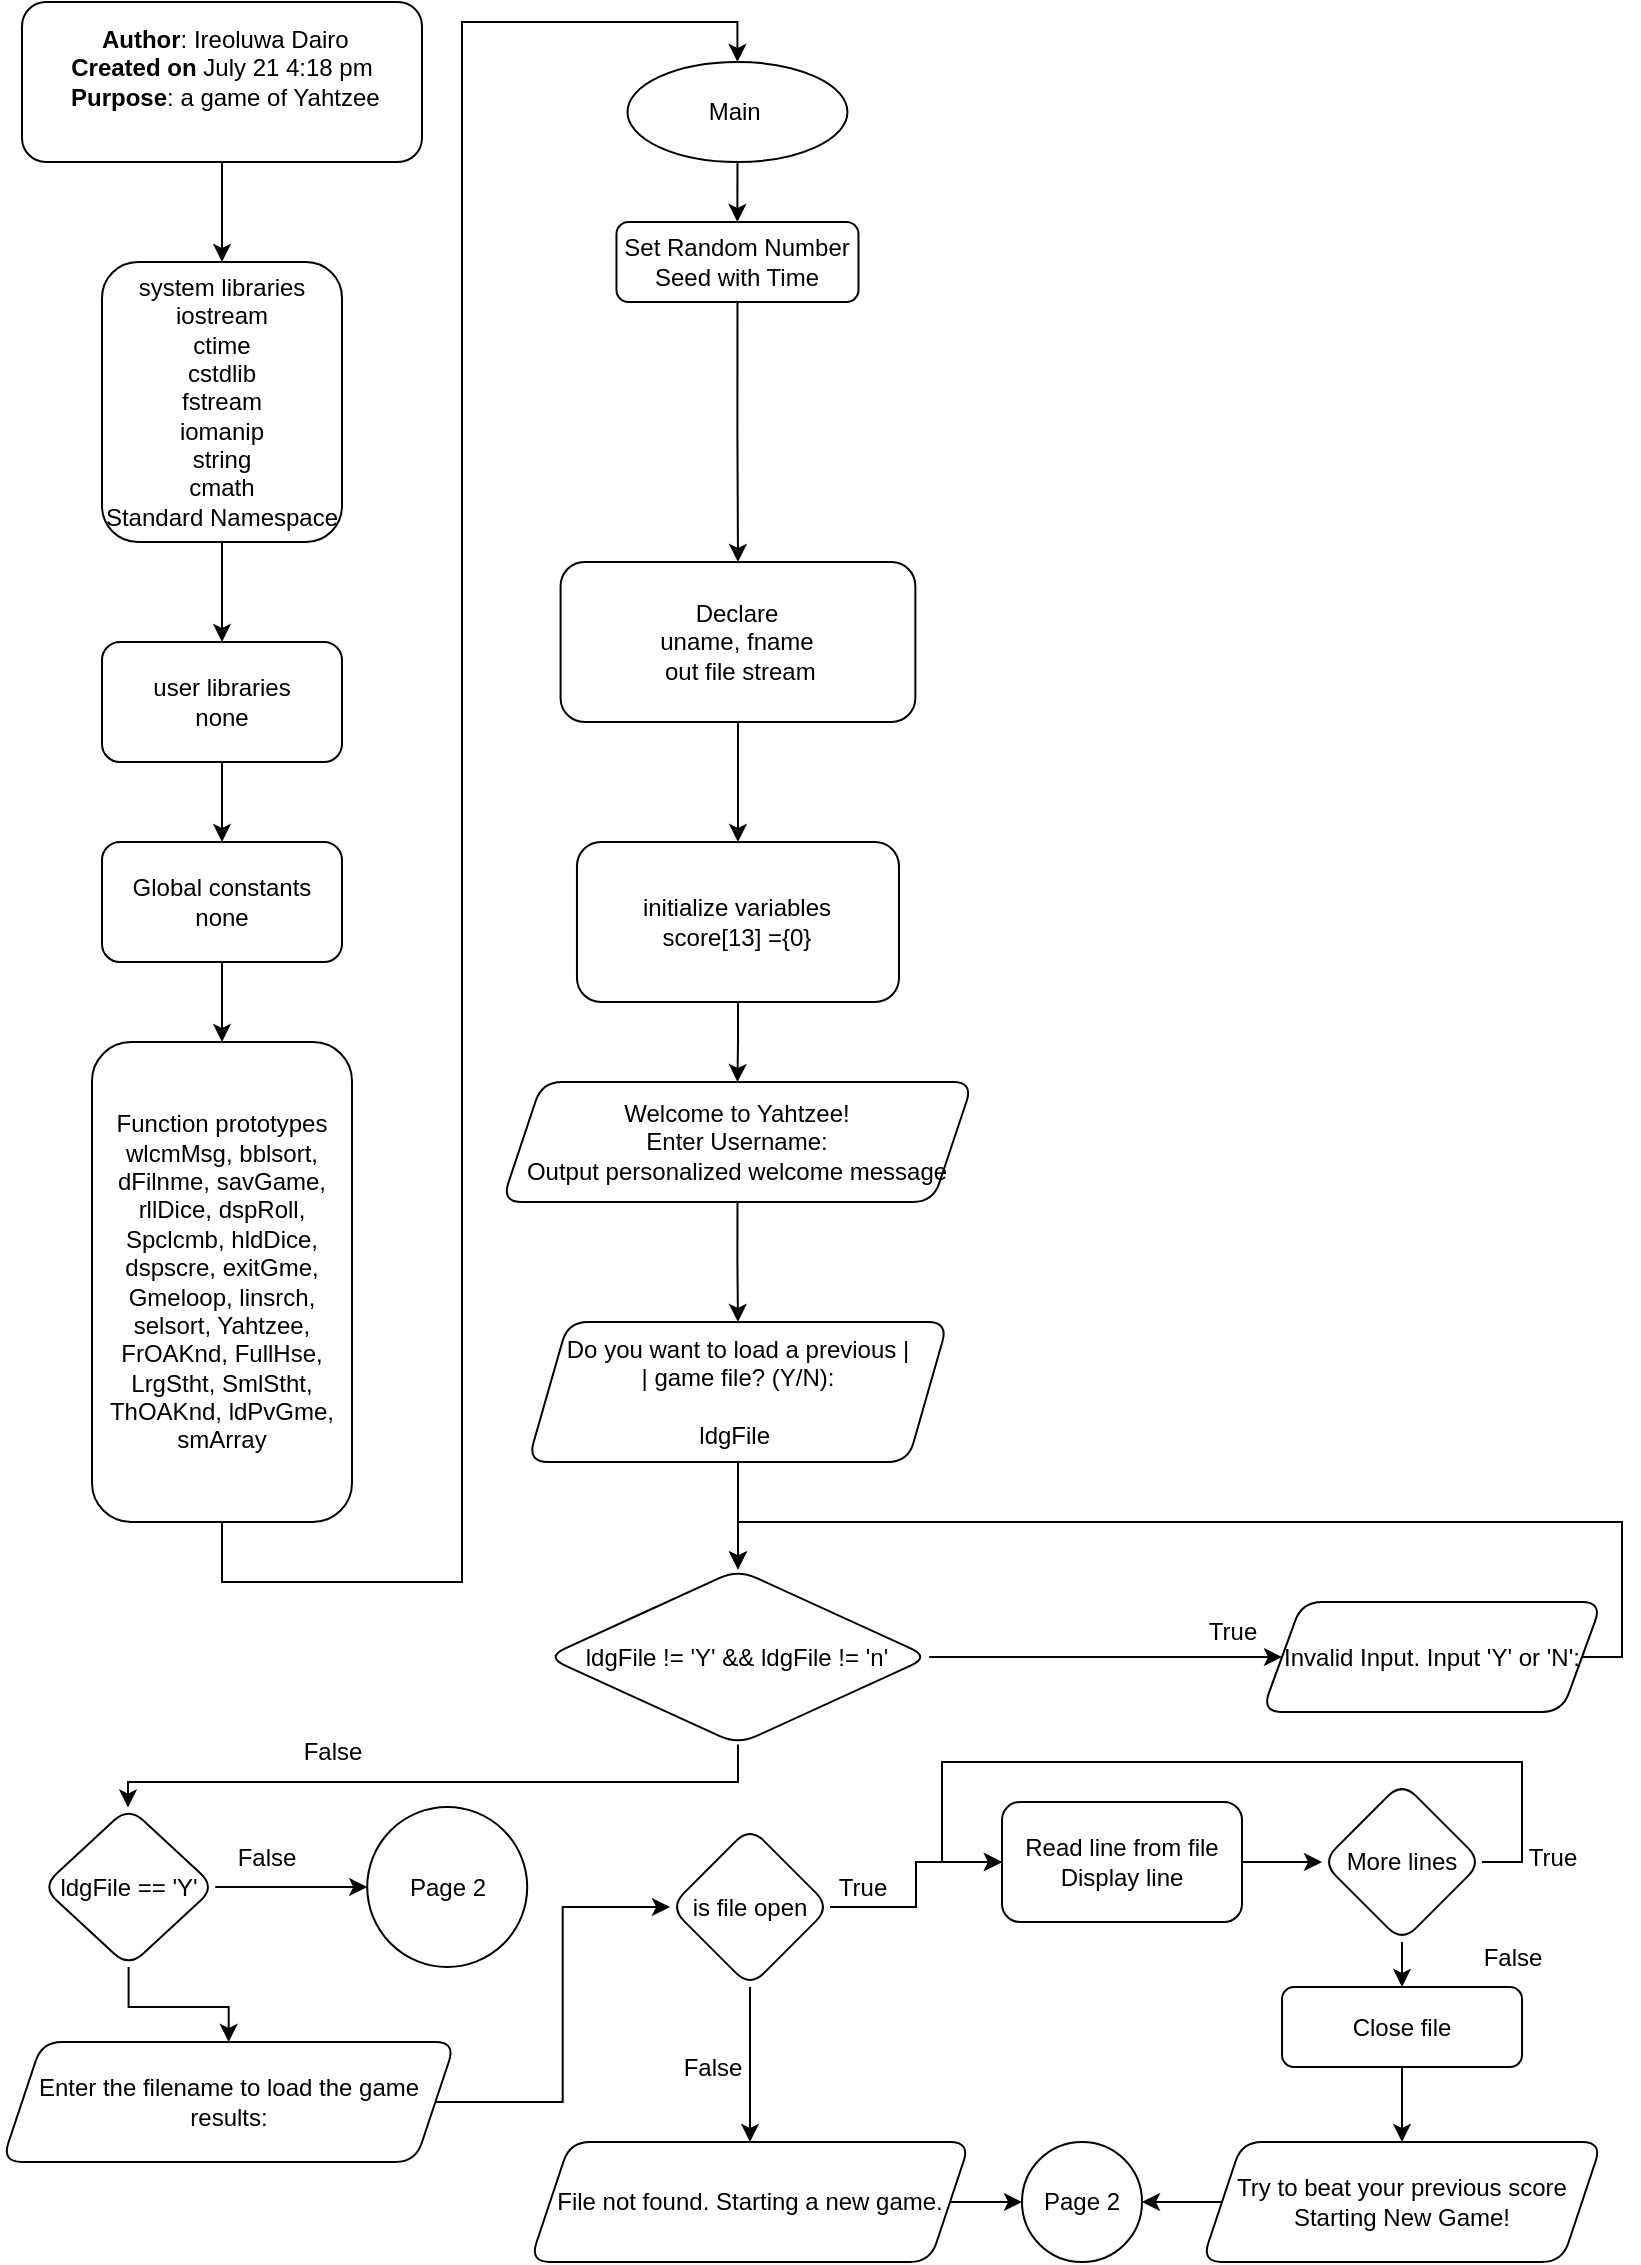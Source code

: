 <mxfile version="24.7.3" type="device" pages="6">
  <diagram name="Page-1" id="sSu1KrXqH4oslk-i0rEA">
    <mxGraphModel dx="1050" dy="541" grid="1" gridSize="10" guides="1" tooltips="1" connect="1" arrows="1" fold="1" page="1" pageScale="1" pageWidth="827" pageHeight="1169" math="0" shadow="0">
      <root>
        <mxCell id="0" />
        <mxCell id="1" parent="0" />
        <mxCell id="E2Us5H4zCGEMR0FaRFGH-1" value="" style="edgeStyle=orthogonalEdgeStyle;rounded=0;orthogonalLoop=1;jettySize=auto;html=1;" parent="1" source="E2Us5H4zCGEMR0FaRFGH-2" target="E2Us5H4zCGEMR0FaRFGH-4" edge="1">
          <mxGeometry relative="1" as="geometry" />
        </mxCell>
        <mxCell id="E2Us5H4zCGEMR0FaRFGH-2" value="system libraries&lt;div&gt;iostream&lt;/div&gt;&lt;div&gt;&lt;span style=&quot;background-color: initial;&quot;&gt;ctime&lt;/span&gt;&lt;/div&gt;&lt;div&gt;cstdlib&lt;br&gt;&lt;/div&gt;&lt;div&gt;fstream&lt;br&gt;&lt;/div&gt;&lt;div&gt;iomanip&lt;/div&gt;&lt;div&gt;string&lt;br&gt;&lt;/div&gt;&lt;div&gt;cmath&lt;br&gt;&lt;/div&gt;&lt;div&gt;Standard Namespace&lt;/div&gt;" style="rounded=1;whiteSpace=wrap;html=1;" parent="1" vertex="1">
          <mxGeometry x="50" y="150" width="120" height="140" as="geometry" />
        </mxCell>
        <mxCell id="E2Us5H4zCGEMR0FaRFGH-3" value="" style="edgeStyle=orthogonalEdgeStyle;rounded=0;orthogonalLoop=1;jettySize=auto;html=1;" parent="1" source="E2Us5H4zCGEMR0FaRFGH-4" target="E2Us5H4zCGEMR0FaRFGH-6" edge="1">
          <mxGeometry relative="1" as="geometry" />
        </mxCell>
        <mxCell id="E2Us5H4zCGEMR0FaRFGH-4" value="user libraries&lt;div&gt;none&lt;/div&gt;" style="whiteSpace=wrap;html=1;rounded=1;" parent="1" vertex="1">
          <mxGeometry x="50" y="340" width="120" height="60" as="geometry" />
        </mxCell>
        <mxCell id="E2Us5H4zCGEMR0FaRFGH-5" value="" style="edgeStyle=orthogonalEdgeStyle;rounded=0;orthogonalLoop=1;jettySize=auto;html=1;" parent="1" source="E2Us5H4zCGEMR0FaRFGH-6" target="E2Us5H4zCGEMR0FaRFGH-7" edge="1">
          <mxGeometry relative="1" as="geometry" />
        </mxCell>
        <mxCell id="E2Us5H4zCGEMR0FaRFGH-6" value="Global constants&lt;div&gt;none&lt;/div&gt;" style="whiteSpace=wrap;html=1;rounded=1;" parent="1" vertex="1">
          <mxGeometry x="50" y="440" width="120" height="60" as="geometry" />
        </mxCell>
        <mxCell id="E2Us5H4zCGEMR0FaRFGH-11" style="edgeStyle=orthogonalEdgeStyle;rounded=0;orthogonalLoop=1;jettySize=auto;html=1;exitX=0.5;exitY=1;exitDx=0;exitDy=0;entryX=0.5;entryY=0;entryDx=0;entryDy=0;" parent="1" source="E2Us5H4zCGEMR0FaRFGH-7" target="E2Us5H4zCGEMR0FaRFGH-10" edge="1">
          <mxGeometry relative="1" as="geometry">
            <Array as="points">
              <mxPoint x="110" y="810" />
              <mxPoint x="230" y="810" />
              <mxPoint x="230" y="30" />
              <mxPoint x="368" y="30" />
            </Array>
          </mxGeometry>
        </mxCell>
        <mxCell id="E2Us5H4zCGEMR0FaRFGH-7" value="Function prototypes&lt;div&gt;wlcmMsg, bblsort, dFilnme, savGame, rllDice, dspRoll, Spclcmb, hldDice, dspscre, exitGme, Gmeloop, linsrch, selsort, Yahtzee, FrOAKnd, FullHse, LrgStht, SmlStht, ThOAKnd, ldPvGme, smArray&lt;br&gt;&lt;/div&gt;" style="whiteSpace=wrap;html=1;rounded=1;" parent="1" vertex="1">
          <mxGeometry x="45" y="540" width="130" height="240" as="geometry" />
        </mxCell>
        <mxCell id="E2Us5H4zCGEMR0FaRFGH-8" style="edgeStyle=orthogonalEdgeStyle;rounded=0;orthogonalLoop=1;jettySize=auto;html=1;exitX=0.5;exitY=1;exitDx=0;exitDy=0;entryX=0.5;entryY=0;entryDx=0;entryDy=0;" parent="1" source="E2Us5H4zCGEMR0FaRFGH-9" target="E2Us5H4zCGEMR0FaRFGH-2" edge="1">
          <mxGeometry relative="1" as="geometry" />
        </mxCell>
        <UserObject label="&lt;b&gt;&amp;nbsp;Author&lt;/b&gt;: Ireoluwa Dairo&lt;br&gt;&lt;b&gt;Created on &lt;/b&gt;July 21 4:18 pm&lt;br&gt;&lt;b&gt;&amp;nbsp;Purpose&lt;/b&gt;:&amp;nbsp;a game of Yahtzee&lt;div&gt;&lt;br&gt;&lt;/div&gt;" link="/* &#xa; * File:   main.cpp&#xa; * Author: Ireoluwa Dairo&#xa; * Created on January 15 4:18 pm&#xa; * Purpose:  Cross one-side or the other&#xa; */" id="E2Us5H4zCGEMR0FaRFGH-9">
          <mxCell style="whiteSpace=wrap;html=1;rounded=1;" parent="1" vertex="1">
            <mxGeometry x="10" y="20" width="200" height="80" as="geometry" />
          </mxCell>
        </UserObject>
        <mxCell id="E2Us5H4zCGEMR0FaRFGH-13" value="" style="edgeStyle=orthogonalEdgeStyle;rounded=0;orthogonalLoop=1;jettySize=auto;html=1;" parent="1" source="E2Us5H4zCGEMR0FaRFGH-10" target="E2Us5H4zCGEMR0FaRFGH-12" edge="1">
          <mxGeometry relative="1" as="geometry" />
        </mxCell>
        <mxCell id="E2Us5H4zCGEMR0FaRFGH-10" value="Main&amp;nbsp;" style="ellipse;whiteSpace=wrap;html=1;" parent="1" vertex="1">
          <mxGeometry x="312.74" y="50" width="110" height="50" as="geometry" />
        </mxCell>
        <mxCell id="ip5fyldF9r79oHul10Pr-1" style="edgeStyle=orthogonalEdgeStyle;rounded=0;orthogonalLoop=1;jettySize=auto;html=1;exitX=0.5;exitY=1;exitDx=0;exitDy=0;" edge="1" parent="1" source="E2Us5H4zCGEMR0FaRFGH-12" target="E2Us5H4zCGEMR0FaRFGH-16">
          <mxGeometry relative="1" as="geometry" />
        </mxCell>
        <mxCell id="E2Us5H4zCGEMR0FaRFGH-12" value="Set Random Number Seed with Time" style="whiteSpace=wrap;html=1;rounded=1;" parent="1" vertex="1">
          <mxGeometry x="307.24" y="130" width="121" height="40" as="geometry" />
        </mxCell>
        <mxCell id="E2Us5H4zCGEMR0FaRFGH-19" value="" style="edgeStyle=orthogonalEdgeStyle;rounded=0;orthogonalLoop=1;jettySize=auto;html=1;" parent="1" source="E2Us5H4zCGEMR0FaRFGH-16" target="E2Us5H4zCGEMR0FaRFGH-18" edge="1">
          <mxGeometry relative="1" as="geometry" />
        </mxCell>
        <mxCell id="E2Us5H4zCGEMR0FaRFGH-16" value="&lt;div&gt;Declare&lt;div&gt;uname, fname&lt;br&gt;&lt;div&gt;&amp;nbsp;out file stream&lt;/div&gt;&lt;/div&gt;&lt;/div&gt;" style="whiteSpace=wrap;html=1;rounded=1;" parent="1" vertex="1">
          <mxGeometry x="279.29" y="300" width="177.39" height="80" as="geometry" />
        </mxCell>
        <mxCell id="E2Us5H4zCGEMR0FaRFGH-21" value="" style="edgeStyle=orthogonalEdgeStyle;rounded=0;orthogonalLoop=1;jettySize=auto;html=1;" parent="1" source="E2Us5H4zCGEMR0FaRFGH-18" target="E2Us5H4zCGEMR0FaRFGH-20" edge="1">
          <mxGeometry relative="1" as="geometry" />
        </mxCell>
        <mxCell id="E2Us5H4zCGEMR0FaRFGH-18" value="initialize variables&lt;div&gt;score[13] ={0}&lt;/div&gt;" style="whiteSpace=wrap;html=1;rounded=1;" parent="1" vertex="1">
          <mxGeometry x="287.48" y="440" width="161.01" height="80" as="geometry" />
        </mxCell>
        <mxCell id="E2Us5H4zCGEMR0FaRFGH-64" style="edgeStyle=orthogonalEdgeStyle;rounded=0;orthogonalLoop=1;jettySize=auto;html=1;exitX=0.5;exitY=1;exitDx=0;exitDy=0;entryX=0.5;entryY=0;entryDx=0;entryDy=0;" parent="1" source="E2Us5H4zCGEMR0FaRFGH-20" target="E2Us5H4zCGEMR0FaRFGH-22" edge="1">
          <mxGeometry relative="1" as="geometry" />
        </mxCell>
        <mxCell id="E2Us5H4zCGEMR0FaRFGH-20" value="&lt;div&gt;Welcome to Yahtzee!&lt;br&gt;&lt;/div&gt;&lt;div&gt;Enter Username:&lt;br&gt;&lt;/div&gt;&lt;div&gt;Output personalized welcome message&lt;br&gt;&lt;/div&gt;" style="shape=parallelogram;perimeter=parallelogramPerimeter;whiteSpace=wrap;html=1;fixedSize=1;rounded=1;" parent="1" vertex="1">
          <mxGeometry x="250" y="560" width="235.49" height="60" as="geometry" />
        </mxCell>
        <mxCell id="E2Us5H4zCGEMR0FaRFGH-65" style="edgeStyle=orthogonalEdgeStyle;rounded=0;orthogonalLoop=1;jettySize=auto;html=1;exitX=0.5;exitY=1;exitDx=0;exitDy=0;entryX=0.5;entryY=0;entryDx=0;entryDy=0;" parent="1" source="E2Us5H4zCGEMR0FaRFGH-22" target="E2Us5H4zCGEMR0FaRFGH-24" edge="1">
          <mxGeometry relative="1" as="geometry" />
        </mxCell>
        <mxCell id="E2Us5H4zCGEMR0FaRFGH-22" value="Do you want to load a previous        |&lt;br&gt;| game file? (Y/N):&lt;div&gt;&lt;br&gt;ldgFile&amp;nbsp;&lt;br&gt;&lt;/div&gt;" style="shape=parallelogram;perimeter=parallelogramPerimeter;whiteSpace=wrap;html=1;fixedSize=1;rounded=1;" parent="1" vertex="1">
          <mxGeometry x="262.99" y="680" width="210" height="70" as="geometry" />
        </mxCell>
        <mxCell id="E2Us5H4zCGEMR0FaRFGH-50" value="" style="edgeStyle=orthogonalEdgeStyle;rounded=0;orthogonalLoop=1;jettySize=auto;html=1;" parent="1" source="E2Us5H4zCGEMR0FaRFGH-24" target="E2Us5H4zCGEMR0FaRFGH-49" edge="1">
          <mxGeometry relative="1" as="geometry" />
        </mxCell>
        <mxCell id="E2Us5H4zCGEMR0FaRFGH-70" style="edgeStyle=orthogonalEdgeStyle;rounded=0;orthogonalLoop=1;jettySize=auto;html=1;exitX=0.5;exitY=1;exitDx=0;exitDy=0;" parent="1" source="E2Us5H4zCGEMR0FaRFGH-24" target="E2Us5H4zCGEMR0FaRFGH-58" edge="1">
          <mxGeometry relative="1" as="geometry">
            <Array as="points">
              <mxPoint x="368" y="910" />
              <mxPoint x="63" y="910" />
            </Array>
          </mxGeometry>
        </mxCell>
        <mxCell id="E2Us5H4zCGEMR0FaRFGH-24" value="ldgFile != &#39;Y&#39; &amp;amp;&amp;amp; ldgFile != &#39;n&#39;" style="rhombus;whiteSpace=wrap;html=1;rounded=1;" parent="1" vertex="1">
          <mxGeometry x="272.3" y="803.75" width="191.38" height="87.5" as="geometry" />
        </mxCell>
        <mxCell id="E2Us5H4zCGEMR0FaRFGH-44" value="True" style="text;html=1;align=center;verticalAlign=middle;resizable=0;points=[];autosize=1;strokeColor=none;fillColor=none;" parent="1" vertex="1">
          <mxGeometry x="590" y="820" width="50" height="30" as="geometry" />
        </mxCell>
        <mxCell id="E2Us5H4zCGEMR0FaRFGH-66" style="edgeStyle=orthogonalEdgeStyle;rounded=0;orthogonalLoop=1;jettySize=auto;html=1;exitX=1;exitY=0.5;exitDx=0;exitDy=0;entryX=0.5;entryY=0;entryDx=0;entryDy=0;" parent="1" source="E2Us5H4zCGEMR0FaRFGH-49" target="E2Us5H4zCGEMR0FaRFGH-24" edge="1">
          <mxGeometry relative="1" as="geometry">
            <Array as="points">
              <mxPoint x="810" y="848" />
              <mxPoint x="810" y="780" />
              <mxPoint x="368" y="780" />
            </Array>
          </mxGeometry>
        </mxCell>
        <mxCell id="E2Us5H4zCGEMR0FaRFGH-49" value="Invalid Input. Input &#39;Y&#39; or &#39;N&#39;:" style="shape=parallelogram;perimeter=parallelogramPerimeter;whiteSpace=wrap;html=1;fixedSize=1;rounded=1;" parent="1" vertex="1">
          <mxGeometry x="630" y="820" width="170.01" height="55" as="geometry" />
        </mxCell>
        <mxCell id="E2Us5H4zCGEMR0FaRFGH-61" value="" style="edgeStyle=orthogonalEdgeStyle;rounded=0;orthogonalLoop=1;jettySize=auto;html=1;" parent="1" source="E2Us5H4zCGEMR0FaRFGH-58" target="E2Us5H4zCGEMR0FaRFGH-60" edge="1">
          <mxGeometry relative="1" as="geometry" />
        </mxCell>
        <mxCell id="E2Us5H4zCGEMR0FaRFGH-72" style="edgeStyle=orthogonalEdgeStyle;rounded=0;orthogonalLoop=1;jettySize=auto;html=1;exitX=1;exitY=0.5;exitDx=0;exitDy=0;" parent="1" source="E2Us5H4zCGEMR0FaRFGH-58" target="E2Us5H4zCGEMR0FaRFGH-71" edge="1">
          <mxGeometry relative="1" as="geometry" />
        </mxCell>
        <mxCell id="E2Us5H4zCGEMR0FaRFGH-58" value="ldgFile == &#39;Y&#39;" style="rhombus;whiteSpace=wrap;html=1;rounded=1;" parent="1" vertex="1">
          <mxGeometry x="20" y="922.5" width="86.63" height="80" as="geometry" />
        </mxCell>
        <mxCell id="E2Us5H4zCGEMR0FaRFGH-75" style="edgeStyle=orthogonalEdgeStyle;rounded=0;orthogonalLoop=1;jettySize=auto;html=1;exitX=1;exitY=0.5;exitDx=0;exitDy=0;entryX=0;entryY=0.5;entryDx=0;entryDy=0;" parent="1" source="E2Us5H4zCGEMR0FaRFGH-60" target="E2Us5H4zCGEMR0FaRFGH-73" edge="1">
          <mxGeometry relative="1" as="geometry" />
        </mxCell>
        <mxCell id="E2Us5H4zCGEMR0FaRFGH-60" value="Enter the filename to load the game results:" style="shape=parallelogram;perimeter=parallelogramPerimeter;whiteSpace=wrap;html=1;fixedSize=1;rounded=1;" parent="1" vertex="1">
          <mxGeometry y="1040" width="226.69" height="60" as="geometry" />
        </mxCell>
        <mxCell id="E2Us5H4zCGEMR0FaRFGH-52" value="False" style="text;html=1;align=center;verticalAlign=middle;resizable=0;points=[];autosize=1;strokeColor=none;fillColor=none;" parent="1" vertex="1">
          <mxGeometry x="140" y="880" width="50" height="30" as="geometry" />
        </mxCell>
        <mxCell id="E2Us5H4zCGEMR0FaRFGH-68" value="False" style="text;html=1;align=center;verticalAlign=middle;resizable=0;points=[];autosize=1;strokeColor=none;fillColor=none;" parent="1" vertex="1">
          <mxGeometry x="106.63" y="932.5" width="50" height="30" as="geometry" />
        </mxCell>
        <mxCell id="E2Us5H4zCGEMR0FaRFGH-71" value="Page 2" style="ellipse;whiteSpace=wrap;html=1;aspect=fixed;" parent="1" vertex="1">
          <mxGeometry x="182.61" y="922.5" width="80" height="80" as="geometry" />
        </mxCell>
        <mxCell id="E2Us5H4zCGEMR0FaRFGH-79" value="" style="edgeStyle=orthogonalEdgeStyle;rounded=0;orthogonalLoop=1;jettySize=auto;html=1;" parent="1" source="E2Us5H4zCGEMR0FaRFGH-73" target="E2Us5H4zCGEMR0FaRFGH-78" edge="1">
          <mxGeometry relative="1" as="geometry" />
        </mxCell>
        <mxCell id="E2Us5H4zCGEMR0FaRFGH-84" value="" style="edgeStyle=orthogonalEdgeStyle;rounded=0;orthogonalLoop=1;jettySize=auto;html=1;" parent="1" source="E2Us5H4zCGEMR0FaRFGH-73" target="E2Us5H4zCGEMR0FaRFGH-83" edge="1">
          <mxGeometry relative="1" as="geometry" />
        </mxCell>
        <mxCell id="E2Us5H4zCGEMR0FaRFGH-73" value="is file open" style="rhombus;whiteSpace=wrap;html=1;rounded=1;" parent="1" vertex="1">
          <mxGeometry x="334.005" y="932.5" width="80" height="80" as="geometry" />
        </mxCell>
        <mxCell id="E2Us5H4zCGEMR0FaRFGH-100" value="" style="edgeStyle=orthogonalEdgeStyle;rounded=0;orthogonalLoop=1;jettySize=auto;html=1;" parent="1" source="E2Us5H4zCGEMR0FaRFGH-78" target="E2Us5H4zCGEMR0FaRFGH-98" edge="1">
          <mxGeometry relative="1" as="geometry" />
        </mxCell>
        <mxCell id="E2Us5H4zCGEMR0FaRFGH-78" value="File not found. Starting a new game." style="shape=parallelogram;perimeter=parallelogramPerimeter;whiteSpace=wrap;html=1;fixedSize=1;rounded=1;" parent="1" vertex="1">
          <mxGeometry x="264.01" y="1090" width="220" height="60" as="geometry" />
        </mxCell>
        <mxCell id="E2Us5H4zCGEMR0FaRFGH-80" value="False" style="text;html=1;align=center;verticalAlign=middle;resizable=0;points=[];autosize=1;strokeColor=none;fillColor=none;" parent="1" vertex="1">
          <mxGeometry x="330" y="1038" width="50" height="30" as="geometry" />
        </mxCell>
        <mxCell id="E2Us5H4zCGEMR0FaRFGH-87" value="" style="edgeStyle=orthogonalEdgeStyle;rounded=0;orthogonalLoop=1;jettySize=auto;html=1;" parent="1" source="E2Us5H4zCGEMR0FaRFGH-83" target="E2Us5H4zCGEMR0FaRFGH-86" edge="1">
          <mxGeometry relative="1" as="geometry" />
        </mxCell>
        <mxCell id="E2Us5H4zCGEMR0FaRFGH-83" value="Read line from file&lt;div&gt;Display line&lt;/div&gt;" style="whiteSpace=wrap;html=1;rounded=1;" parent="1" vertex="1">
          <mxGeometry x="500.005" y="920" width="120" height="60" as="geometry" />
        </mxCell>
        <mxCell id="E2Us5H4zCGEMR0FaRFGH-85" value="True" style="text;html=1;align=center;verticalAlign=middle;resizable=0;points=[];autosize=1;strokeColor=none;fillColor=none;" parent="1" vertex="1">
          <mxGeometry x="405" y="948" width="50" height="30" as="geometry" />
        </mxCell>
        <mxCell id="E2Us5H4zCGEMR0FaRFGH-88" style="edgeStyle=orthogonalEdgeStyle;rounded=0;orthogonalLoop=1;jettySize=auto;html=1;exitX=1;exitY=0.5;exitDx=0;exitDy=0;entryX=0;entryY=0.5;entryDx=0;entryDy=0;" parent="1" source="E2Us5H4zCGEMR0FaRFGH-86" target="E2Us5H4zCGEMR0FaRFGH-83" edge="1">
          <mxGeometry relative="1" as="geometry">
            <Array as="points">
              <mxPoint x="760" y="950" />
              <mxPoint x="760" y="900" />
              <mxPoint x="470" y="900" />
              <mxPoint x="470" y="950" />
            </Array>
          </mxGeometry>
        </mxCell>
        <mxCell id="SSsTF5uQk71ekXXKJ_eu-1" style="edgeStyle=orthogonalEdgeStyle;rounded=0;orthogonalLoop=1;jettySize=auto;html=1;exitX=0.5;exitY=1;exitDx=0;exitDy=0;entryX=0.5;entryY=0;entryDx=0;entryDy=0;" parent="1" source="E2Us5H4zCGEMR0FaRFGH-86" target="E2Us5H4zCGEMR0FaRFGH-94" edge="1">
          <mxGeometry relative="1" as="geometry" />
        </mxCell>
        <mxCell id="E2Us5H4zCGEMR0FaRFGH-86" value="More lines" style="rhombus;whiteSpace=wrap;html=1;rounded=1;" parent="1" vertex="1">
          <mxGeometry x="660.005" y="910" width="80" height="80" as="geometry" />
        </mxCell>
        <mxCell id="E2Us5H4zCGEMR0FaRFGH-89" value="True" style="text;html=1;align=center;verticalAlign=middle;resizable=0;points=[];autosize=1;strokeColor=none;fillColor=none;" parent="1" vertex="1">
          <mxGeometry x="750.01" y="932.5" width="50" height="30" as="geometry" />
        </mxCell>
        <mxCell id="E2Us5H4zCGEMR0FaRFGH-99" value="" style="edgeStyle=orthogonalEdgeStyle;rounded=0;orthogonalLoop=1;jettySize=auto;html=1;" parent="1" source="E2Us5H4zCGEMR0FaRFGH-90" target="E2Us5H4zCGEMR0FaRFGH-98" edge="1">
          <mxGeometry relative="1" as="geometry" />
        </mxCell>
        <mxCell id="E2Us5H4zCGEMR0FaRFGH-90" value="Try to beat your previous score&lt;div&gt;Starting New Game!&lt;br&gt;&lt;/div&gt;" style="shape=parallelogram;perimeter=parallelogramPerimeter;whiteSpace=wrap;html=1;fixedSize=1;rounded=1;" parent="1" vertex="1">
          <mxGeometry x="600" y="1090" width="200" height="60" as="geometry" />
        </mxCell>
        <mxCell id="E2Us5H4zCGEMR0FaRFGH-92" value="False" style="text;html=1;align=center;verticalAlign=middle;resizable=0;points=[];autosize=1;strokeColor=none;fillColor=none;" parent="1" vertex="1">
          <mxGeometry x="730" y="982.5" width="50" height="30" as="geometry" />
        </mxCell>
        <mxCell id="SSsTF5uQk71ekXXKJ_eu-2" value="" style="edgeStyle=orthogonalEdgeStyle;rounded=0;orthogonalLoop=1;jettySize=auto;html=1;" parent="1" source="E2Us5H4zCGEMR0FaRFGH-94" target="E2Us5H4zCGEMR0FaRFGH-90" edge="1">
          <mxGeometry relative="1" as="geometry" />
        </mxCell>
        <mxCell id="E2Us5H4zCGEMR0FaRFGH-94" value="Close file" style="rounded=1;whiteSpace=wrap;html=1;" parent="1" vertex="1">
          <mxGeometry x="640.01" y="1012.5" width="120" height="40" as="geometry" />
        </mxCell>
        <mxCell id="E2Us5H4zCGEMR0FaRFGH-98" value="Page 2" style="ellipse;whiteSpace=wrap;html=1;aspect=fixed;" parent="1" vertex="1">
          <mxGeometry x="510" y="1090" width="60" height="60" as="geometry" />
        </mxCell>
      </root>
    </mxGraphModel>
  </diagram>
  <diagram id="X5kqxt0O3EUeIksNnFjf" name="Page-2">
    <mxGraphModel dx="1050" dy="541" grid="1" gridSize="10" guides="1" tooltips="1" connect="1" arrows="1" fold="1" page="1" pageScale="1" pageWidth="827" pageHeight="1169" math="0" shadow="0">
      <root>
        <mxCell id="0" />
        <mxCell id="1" parent="0" />
        <mxCell id="aH6O509aGqBFIq5ef6Lm-3" value="" style="edgeStyle=orthogonalEdgeStyle;rounded=0;orthogonalLoop=1;jettySize=auto;html=1;" edge="1" parent="1" source="aH6O509aGqBFIq5ef6Lm-1" target="aH6O509aGqBFIq5ef6Lm-2">
          <mxGeometry relative="1" as="geometry" />
        </mxCell>
        <mxCell id="aH6O509aGqBFIq5ef6Lm-1" value="Page 2" style="ellipse;whiteSpace=wrap;html=1;aspect=fixed;" vertex="1" parent="1">
          <mxGeometry x="124" y="10" width="80" height="80" as="geometry" />
        </mxCell>
        <mxCell id="aH6O509aGqBFIq5ef6Lm-5" value="" style="edgeStyle=orthogonalEdgeStyle;rounded=0;orthogonalLoop=1;jettySize=auto;html=1;" edge="1" parent="1" source="aH6O509aGqBFIq5ef6Lm-2" target="aH6O509aGqBFIq5ef6Lm-4">
          <mxGeometry relative="1" as="geometry" />
        </mxCell>
        <mxCell id="aH6O509aGqBFIq5ef6Lm-2" value="Do you want to use your username as part of the filename? (Y/N):&lt;div&gt;schce&lt;/div&gt;" style="shape=parallelogram;perimeter=parallelogramPerimeter;whiteSpace=wrap;html=1;fixedSize=1;" vertex="1" parent="1">
          <mxGeometry x="14" y="140" width="300" height="60" as="geometry" />
        </mxCell>
        <mxCell id="aH6O509aGqBFIq5ef6Lm-7" value="" style="edgeStyle=orthogonalEdgeStyle;rounded=0;orthogonalLoop=1;jettySize=auto;html=1;" edge="1" parent="1" source="aH6O509aGqBFIq5ef6Lm-4" target="aH6O509aGqBFIq5ef6Lm-6">
          <mxGeometry relative="1" as="geometry" />
        </mxCell>
        <mxCell id="aH6O509aGqBFIq5ef6Lm-11" value="" style="edgeStyle=orthogonalEdgeStyle;rounded=0;orthogonalLoop=1;jettySize=auto;html=1;" edge="1" parent="1" source="aH6O509aGqBFIq5ef6Lm-4" target="aH6O509aGqBFIq5ef6Lm-10">
          <mxGeometry relative="1" as="geometry" />
        </mxCell>
        <mxCell id="aH6O509aGqBFIq5ef6Lm-4" value="sChce != &#39;y&#39; &amp;&amp; sChce != &#39;n&#39;" style="rhombus;whiteSpace=wrap;html=1;" vertex="1" parent="1">
          <mxGeometry x="109" y="250" width="110" height="80" as="geometry" />
        </mxCell>
        <mxCell id="aH6O509aGqBFIq5ef6Lm-8" style="edgeStyle=orthogonalEdgeStyle;rounded=0;orthogonalLoop=1;jettySize=auto;html=1;exitX=1;exitY=0.5;exitDx=0;exitDy=0;entryX=0.5;entryY=0;entryDx=0;entryDy=0;" edge="1" parent="1" source="aH6O509aGqBFIq5ef6Lm-6" target="aH6O509aGqBFIq5ef6Lm-4">
          <mxGeometry relative="1" as="geometry">
            <Array as="points">
              <mxPoint x="504" y="290" />
              <mxPoint x="504" y="230" />
              <mxPoint x="164" y="230" />
            </Array>
          </mxGeometry>
        </mxCell>
        <mxCell id="aH6O509aGqBFIq5ef6Lm-6" value="Invalid Input. Input &#39;Y&#39; or &#39;N&#39;:&lt;div&gt;sChce&lt;br&gt;&lt;/div&gt;" style="shape=parallelogram;perimeter=parallelogramPerimeter;whiteSpace=wrap;html=1;fixedSize=1;" vertex="1" parent="1">
          <mxGeometry x="280" y="260" width="200" height="60" as="geometry" />
        </mxCell>
        <mxCell id="aH6O509aGqBFIq5ef6Lm-9" value="True" style="text;html=1;align=center;verticalAlign=middle;resizable=0;points=[];autosize=1;strokeColor=none;fillColor=none;" vertex="1" parent="1">
          <mxGeometry x="219" y="268" width="50" height="30" as="geometry" />
        </mxCell>
        <mxCell id="aH6O509aGqBFIq5ef6Lm-14" value="" style="edgeStyle=orthogonalEdgeStyle;rounded=0;orthogonalLoop=1;jettySize=auto;html=1;" edge="1" parent="1" source="aH6O509aGqBFIq5ef6Lm-10" target="aH6O509aGqBFIq5ef6Lm-13">
          <mxGeometry relative="1" as="geometry" />
        </mxCell>
        <mxCell id="aH6O509aGqBFIq5ef6Lm-17" value="" style="edgeStyle=orthogonalEdgeStyle;rounded=0;orthogonalLoop=1;jettySize=auto;html=1;" edge="1" parent="1" source="aH6O509aGqBFIq5ef6Lm-10" target="aH6O509aGqBFIq5ef6Lm-16">
          <mxGeometry relative="1" as="geometry" />
        </mxCell>
        <mxCell id="aH6O509aGqBFIq5ef6Lm-10" value="sChce == &#39;Y&#39;" style="rhombus;whiteSpace=wrap;html=1;" vertex="1" parent="1">
          <mxGeometry x="124" y="360" width="80" height="80" as="geometry" />
        </mxCell>
        <mxCell id="aH6O509aGqBFIq5ef6Lm-12" value="False" style="text;html=1;align=center;verticalAlign=middle;resizable=0;points=[];autosize=1;strokeColor=none;fillColor=none;" vertex="1" parent="1">
          <mxGeometry x="109" y="328" width="50" height="30" as="geometry" />
        </mxCell>
        <mxCell id="fiwcKc9CcjBB7KLN1js1-1" style="edgeStyle=orthogonalEdgeStyle;rounded=0;orthogonalLoop=1;jettySize=auto;html=1;exitX=0.5;exitY=1;exitDx=0;exitDy=0;entryX=0.5;entryY=0;entryDx=0;entryDy=0;" edge="1" parent="1" source="aH6O509aGqBFIq5ef6Lm-13" target="aH6O509aGqBFIq5ef6Lm-19">
          <mxGeometry relative="1" as="geometry">
            <Array as="points">
              <mxPoint x="374" y="530" />
              <mxPoint x="164" y="530" />
            </Array>
          </mxGeometry>
        </mxCell>
        <mxCell id="aH6O509aGqBFIq5ef6Lm-13" value="Enter the filename to save the game results:&lt;div&gt;fname&lt;/div&gt;" style="shape=parallelogram;perimeter=parallelogramPerimeter;whiteSpace=wrap;html=1;fixedSize=1;" vertex="1" parent="1">
          <mxGeometry x="244" y="375" width="260" height="50" as="geometry" />
        </mxCell>
        <mxCell id="aH6O509aGqBFIq5ef6Lm-15" value="False" style="text;html=1;align=center;verticalAlign=middle;resizable=0;points=[];autosize=1;strokeColor=none;fillColor=none;" vertex="1" parent="1">
          <mxGeometry x="194" y="378" width="50" height="30" as="geometry" />
        </mxCell>
        <mxCell id="fiwcKc9CcjBB7KLN1js1-2" style="edgeStyle=orthogonalEdgeStyle;rounded=0;orthogonalLoop=1;jettySize=auto;html=1;exitX=0.5;exitY=1;exitDx=0;exitDy=0;" edge="1" parent="1" source="aH6O509aGqBFIq5ef6Lm-16" target="aH6O509aGqBFIq5ef6Lm-19">
          <mxGeometry relative="1" as="geometry" />
        </mxCell>
        <mxCell id="aH6O509aGqBFIq5ef6Lm-16" value="personalized file name" style="shape=parallelogram;perimeter=parallelogramPerimeter;whiteSpace=wrap;html=1;fixedSize=1;" vertex="1" parent="1">
          <mxGeometry x="89" y="468" width="150" height="50" as="geometry" />
        </mxCell>
        <mxCell id="aH6O509aGqBFIq5ef6Lm-18" value="True" style="text;html=1;align=center;verticalAlign=middle;resizable=0;points=[];autosize=1;strokeColor=none;fillColor=none;" vertex="1" parent="1">
          <mxGeometry x="119" y="438" width="50" height="30" as="geometry" />
        </mxCell>
        <mxCell id="zueo9bGM49ngbUUIp1EX-2" value="" style="edgeStyle=orthogonalEdgeStyle;rounded=0;orthogonalLoop=1;jettySize=auto;html=1;" edge="1" parent="1" source="aH6O509aGqBFIq5ef6Lm-19" target="zueo9bGM49ngbUUIp1EX-1">
          <mxGeometry relative="1" as="geometry" />
        </mxCell>
        <mxCell id="fiwcKc9CcjBB7KLN1js1-5" style="edgeStyle=orthogonalEdgeStyle;rounded=0;orthogonalLoop=1;jettySize=auto;html=1;exitX=0.5;exitY=1;exitDx=0;exitDy=0;" edge="1" parent="1" source="aH6O509aGqBFIq5ef6Lm-19" target="fiwcKc9CcjBB7KLN1js1-3">
          <mxGeometry relative="1" as="geometry" />
        </mxCell>
        <mxCell id="aH6O509aGqBFIq5ef6Lm-19" value="is file open" style="rhombus;whiteSpace=wrap;html=1;" vertex="1" parent="1">
          <mxGeometry x="124" y="550" width="80" height="80" as="geometry" />
        </mxCell>
        <mxCell id="fiwcKc9CcjBB7KLN1js1-4" style="edgeStyle=orthogonalEdgeStyle;rounded=0;orthogonalLoop=1;jettySize=auto;html=1;exitX=0.5;exitY=1;exitDx=0;exitDy=0;entryX=1;entryY=0.5;entryDx=0;entryDy=0;" edge="1" parent="1" source="zueo9bGM49ngbUUIp1EX-1" target="fiwcKc9CcjBB7KLN1js1-3">
          <mxGeometry relative="1" as="geometry" />
        </mxCell>
        <mxCell id="zueo9bGM49ngbUUIp1EX-1" value="output to file&lt;div&gt;Welcome to Yahtzee!&lt;/div&gt;" style="whiteSpace=wrap;html=1;rounded=1;" vertex="1" parent="1">
          <mxGeometry x="269" y="562.5" width="120" height="55" as="geometry" />
        </mxCell>
        <mxCell id="zueo9bGM49ngbUUIp1EX-4" value="True" style="text;html=1;align=center;verticalAlign=middle;resizable=0;points=[];autosize=1;strokeColor=none;fillColor=none;" vertex="1" parent="1">
          <mxGeometry x="198" y="562.5" width="50" height="30" as="geometry" />
        </mxCell>
        <mxCell id="zueo9bGM49ngbUUIp1EX-11" value="" style="edgeStyle=orthogonalEdgeStyle;rounded=0;orthogonalLoop=1;jettySize=auto;html=1;" edge="1" parent="1" source="zueo9bGM49ngbUUIp1EX-6" target="zueo9bGM49ngbUUIp1EX-10">
          <mxGeometry relative="1" as="geometry" />
        </mxCell>
        <mxCell id="zueo9bGM49ngbUUIp1EX-6" value="Declare&lt;div&gt;int rnd = 1&lt;br&gt;&lt;/div&gt;" style="rounded=1;whiteSpace=wrap;html=1;" vertex="1" parent="1">
          <mxGeometry x="109" y="730" width="110" height="55" as="geometry" />
        </mxCell>
        <mxCell id="zueo9bGM49ngbUUIp1EX-13" value="" style="edgeStyle=orthogonalEdgeStyle;rounded=0;orthogonalLoop=1;jettySize=auto;html=1;" edge="1" parent="1" source="zueo9bGM49ngbUUIp1EX-10" target="zueo9bGM49ngbUUIp1EX-12">
          <mxGeometry relative="1" as="geometry" />
        </mxCell>
        <mxCell id="zueo9bGM49ngbUUIp1EX-20" value="" style="edgeStyle=orthogonalEdgeStyle;rounded=0;orthogonalLoop=1;jettySize=auto;html=1;" edge="1" parent="1" source="zueo9bGM49ngbUUIp1EX-10" target="zueo9bGM49ngbUUIp1EX-19">
          <mxGeometry relative="1" as="geometry" />
        </mxCell>
        <mxCell id="zueo9bGM49ngbUUIp1EX-10" value="rnd &lt;= 13" style="rhombus;whiteSpace=wrap;html=1;rounded=1;" vertex="1" parent="1">
          <mxGeometry x="124" y="842.5" width="80" height="80" as="geometry" />
        </mxCell>
        <mxCell id="zueo9bGM49ngbUUIp1EX-15" value="" style="edgeStyle=orthogonalEdgeStyle;rounded=0;orthogonalLoop=1;jettySize=auto;html=1;" edge="1" parent="1" source="zueo9bGM49ngbUUIp1EX-12" target="zueo9bGM49ngbUUIp1EX-14">
          <mxGeometry relative="1" as="geometry" />
        </mxCell>
        <mxCell id="zueo9bGM49ngbUUIp1EX-12" value="h1 = h2 = h3 = h4 = h5 = false&lt;div&gt;&amp;nbsp; rllsLft = 3;&lt;br&gt;&lt;/div&gt;" style="whiteSpace=wrap;html=1;rounded=1;" vertex="1" parent="1">
          <mxGeometry x="248" y="852.5" width="180" height="60" as="geometry" />
        </mxCell>
        <mxCell id="zueo9bGM49ngbUUIp1EX-17" value="" style="edgeStyle=orthogonalEdgeStyle;rounded=0;orthogonalLoop=1;jettySize=auto;html=1;" edge="1" parent="1" source="zueo9bGM49ngbUUIp1EX-14" target="zueo9bGM49ngbUUIp1EX-16">
          <mxGeometry relative="1" as="geometry" />
        </mxCell>
        <mxCell id="zueo9bGM49ngbUUIp1EX-14" value="Output&lt;div&gt;Round:&lt;br&gt;rnd&lt;/div&gt;" style="shape=parallelogram;perimeter=parallelogramPerimeter;whiteSpace=wrap;html=1;fixedSize=1;rounded=1;" vertex="1" parent="1">
          <mxGeometry x="454" y="852.5" width="120" height="60" as="geometry" />
        </mxCell>
        <mxCell id="vDpmkz_mHwux_T74L3Aw-12" value="" style="edgeStyle=orthogonalEdgeStyle;rounded=0;orthogonalLoop=1;jettySize=auto;html=1;" edge="1" parent="1" source="zueo9bGM49ngbUUIp1EX-16" target="vDpmkz_mHwux_T74L3Aw-11">
          <mxGeometry relative="1" as="geometry" />
        </mxCell>
        <mxCell id="zueo9bGM49ngbUUIp1EX-16" value="Output to file&lt;div&gt;Round&lt;br&gt;&lt;/div&gt;&lt;div&gt;rnd&lt;/div&gt;" style="whiteSpace=wrap;html=1;rounded=1;" vertex="1" parent="1">
          <mxGeometry x="604" y="852.5" width="120" height="60" as="geometry" />
        </mxCell>
        <mxCell id="zueo9bGM49ngbUUIp1EX-18" value="True" style="text;html=1;align=center;verticalAlign=middle;resizable=0;points=[];autosize=1;strokeColor=none;fillColor=none;" vertex="1" parent="1">
          <mxGeometry x="194" y="852.5" width="50" height="30" as="geometry" />
        </mxCell>
        <mxCell id="vDpmkz_mHwux_T74L3Aw-4" style="edgeStyle=orthogonalEdgeStyle;rounded=0;orthogonalLoop=1;jettySize=auto;html=1;exitX=0.5;exitY=1;exitDx=0;exitDy=0;entryX=0;entryY=0.5;entryDx=0;entryDy=0;" edge="1" parent="1" source="zueo9bGM49ngbUUIp1EX-19" target="vDpmkz_mHwux_T74L3Aw-1">
          <mxGeometry relative="1" as="geometry" />
        </mxCell>
        <mxCell id="zueo9bGM49ngbUUIp1EX-19" value="close file" style="rounded=1;whiteSpace=wrap;html=1;" vertex="1" parent="1">
          <mxGeometry x="104" y="1012.5" width="120" height="60" as="geometry" />
        </mxCell>
        <mxCell id="zueo9bGM49ngbUUIp1EX-21" value="False" style="text;html=1;align=center;verticalAlign=middle;resizable=0;points=[];autosize=1;strokeColor=none;fillColor=none;" vertex="1" parent="1">
          <mxGeometry x="109" y="950" width="50" height="30" as="geometry" />
        </mxCell>
        <mxCell id="vDpmkz_mHwux_T74L3Aw-1" value="Return 0&lt;div&gt;Exit&lt;/div&gt;" style="ellipse;whiteSpace=wrap;html=1;" vertex="1" parent="1">
          <mxGeometry x="278" y="1110" width="120" height="50" as="geometry" />
        </mxCell>
        <mxCell id="vDpmkz_mHwux_T74L3Aw-10" style="edgeStyle=orthogonalEdgeStyle;rounded=0;orthogonalLoop=1;jettySize=auto;html=1;exitX=0;exitY=0.5;exitDx=0;exitDy=0;" edge="1" parent="1" source="vDpmkz_mHwux_T74L3Aw-5" target="zueo9bGM49ngbUUIp1EX-10">
          <mxGeometry relative="1" as="geometry">
            <Array as="points">
              <mxPoint x="454" y="800" />
              <mxPoint x="164" y="800" />
            </Array>
          </mxGeometry>
        </mxCell>
        <mxCell id="vDpmkz_mHwux_T74L3Aw-5" value="rnd++" style="whiteSpace=wrap;html=1;rounded=1;" vertex="1" parent="1">
          <mxGeometry x="454" y="770" width="120" height="60" as="geometry" />
        </mxCell>
        <mxCell id="vDpmkz_mHwux_T74L3Aw-13" style="edgeStyle=orthogonalEdgeStyle;rounded=0;orthogonalLoop=1;jettySize=auto;html=1;exitX=0;exitY=0.5;exitDx=0;exitDy=0;entryX=1;entryY=0.5;entryDx=0;entryDy=0;" edge="1" parent="1" source="vDpmkz_mHwux_T74L3Aw-11" target="vDpmkz_mHwux_T74L3Aw-5">
          <mxGeometry relative="1" as="geometry">
            <Array as="points">
              <mxPoint x="734" y="800" />
              <mxPoint x="574" y="800" />
            </Array>
          </mxGeometry>
        </mxCell>
        <mxCell id="vDpmkz_mHwux_T74L3Aw-11" value="Page 3" style="ellipse;whiteSpace=wrap;html=1;rounded=1;" vertex="1" parent="1">
          <mxGeometry x="734" y="760" width="80" height="80" as="geometry" />
        </mxCell>
        <mxCell id="fiwcKc9CcjBB7KLN1js1-6" style="edgeStyle=orthogonalEdgeStyle;rounded=0;orthogonalLoop=1;jettySize=auto;html=1;exitX=0.5;exitY=1;exitDx=0;exitDy=0;entryX=0.5;entryY=0;entryDx=0;entryDy=0;" edge="1" parent="1" source="fiwcKc9CcjBB7KLN1js1-3" target="zueo9bGM49ngbUUIp1EX-6">
          <mxGeometry relative="1" as="geometry" />
        </mxCell>
        <mxCell id="fiwcKc9CcjBB7KLN1js1-3" value="page 2 a" style="ellipse;whiteSpace=wrap;html=1;aspect=fixed;" vertex="1" parent="1">
          <mxGeometry x="139.5" y="660" width="49" height="49" as="geometry" />
        </mxCell>
      </root>
    </mxGraphModel>
  </diagram>
  <diagram id="pJ5sokQoMFDhl69T4Ssq" name="Page-3">
    <mxGraphModel dx="1000" dy="515" grid="1" gridSize="10" guides="1" tooltips="1" connect="1" arrows="1" fold="1" page="1" pageScale="1" pageWidth="827" pageHeight="1169" math="0" shadow="0">
      <root>
        <mxCell id="0" />
        <mxCell id="1" parent="0" />
        <mxCell id="gwLz31zvav2jxQddU1U8-3" value="" style="edgeStyle=orthogonalEdgeStyle;rounded=0;orthogonalLoop=1;jettySize=auto;html=1;" edge="1" parent="1" source="gwLz31zvav2jxQddU1U8-1" target="gwLz31zvav2jxQddU1U8-2">
          <mxGeometry relative="1" as="geometry" />
        </mxCell>
        <mxCell id="gwLz31zvav2jxQddU1U8-1" value="Page 3" style="ellipse;whiteSpace=wrap;html=1;aspect=fixed;" vertex="1" parent="1">
          <mxGeometry x="100" y="30" width="80" height="80" as="geometry" />
        </mxCell>
        <mxCell id="gwLz31zvav2jxQddU1U8-5" value="" style="edgeStyle=orthogonalEdgeStyle;rounded=0;orthogonalLoop=1;jettySize=auto;html=1;" edge="1" parent="1" source="gwLz31zvav2jxQddU1U8-2" target="gwLz31zvav2jxQddU1U8-4">
          <mxGeometry relative="1" as="geometry" />
        </mxCell>
        <mxCell id="gwLz31zvav2jxQddU1U8-2" value="Do you want to (R)oll, (H)old, or (Q)uit?&lt;div&gt;GChce&lt;br&gt;&lt;/div&gt;" style="rounded=1;whiteSpace=wrap;html=1;" vertex="1" parent="1">
          <mxGeometry x="80" y="150" width="120" height="60" as="geometry" />
        </mxCell>
        <mxCell id="gwLz31zvav2jxQddU1U8-7" value="" style="edgeStyle=orthogonalEdgeStyle;rounded=0;orthogonalLoop=1;jettySize=auto;html=1;" edge="1" parent="1" source="gwLz31zvav2jxQddU1U8-4" target="gwLz31zvav2jxQddU1U8-6">
          <mxGeometry relative="1" as="geometry" />
        </mxCell>
        <mxCell id="gwLz31zvav2jxQddU1U8-19" value="" style="edgeStyle=orthogonalEdgeStyle;rounded=0;orthogonalLoop=1;jettySize=auto;html=1;" edge="1" parent="1" source="gwLz31zvav2jxQddU1U8-4" target="gwLz31zvav2jxQddU1U8-18">
          <mxGeometry relative="1" as="geometry" />
        </mxCell>
        <mxCell id="gwLz31zvav2jxQddU1U8-4" value="GChce = R" style="rhombus;whiteSpace=wrap;html=1;rounded=1;" vertex="1" parent="1">
          <mxGeometry x="100" y="250" width="80" height="80" as="geometry" />
        </mxCell>
        <mxCell id="gwLz31zvav2jxQddU1U8-9" value="" style="edgeStyle=orthogonalEdgeStyle;rounded=0;orthogonalLoop=1;jettySize=auto;html=1;" edge="1" parent="1" source="gwLz31zvav2jxQddU1U8-6" target="gwLz31zvav2jxQddU1U8-8">
          <mxGeometry relative="1" as="geometry" />
        </mxCell>
        <mxCell id="gwLz31zvav2jxQddU1U8-21" value="" style="edgeStyle=orthogonalEdgeStyle;rounded=0;orthogonalLoop=1;jettySize=auto;html=1;" edge="1" parent="1" source="gwLz31zvav2jxQddU1U8-6" target="gwLz31zvav2jxQddU1U8-20">
          <mxGeometry relative="1" as="geometry" />
        </mxCell>
        <mxCell id="gwLz31zvav2jxQddU1U8-6" value="GChce =H" style="rhombus;whiteSpace=wrap;html=1;rounded=1;" vertex="1" parent="1">
          <mxGeometry x="100" y="370" width="80" height="80" as="geometry" />
        </mxCell>
        <mxCell id="gwLz31zvav2jxQddU1U8-13" value="" style="edgeStyle=orthogonalEdgeStyle;rounded=0;orthogonalLoop=1;jettySize=auto;html=1;" edge="1" parent="1" source="gwLz31zvav2jxQddU1U8-8" target="gwLz31zvav2jxQddU1U8-12">
          <mxGeometry relative="1" as="geometry" />
        </mxCell>
        <mxCell id="gwLz31zvav2jxQddU1U8-15" value="" style="edgeStyle=orthogonalEdgeStyle;rounded=0;orthogonalLoop=1;jettySize=auto;html=1;" edge="1" parent="1" source="gwLz31zvav2jxQddU1U8-8" target="gwLz31zvav2jxQddU1U8-14">
          <mxGeometry relative="1" as="geometry" />
        </mxCell>
        <mxCell id="gwLz31zvav2jxQddU1U8-8" value="GChce = Q" style="rhombus;whiteSpace=wrap;html=1;rounded=1;" vertex="1" parent="1">
          <mxGeometry x="100" y="490" width="80" height="80" as="geometry" />
        </mxCell>
        <mxCell id="aBdNVPRg0H4Cuy1YTmT--2" style="edgeStyle=orthogonalEdgeStyle;rounded=0;orthogonalLoop=1;jettySize=auto;html=1;exitX=1;exitY=0.5;exitDx=0;exitDy=0;entryX=0;entryY=0.5;entryDx=0;entryDy=0;" edge="1" parent="1" source="gwLz31zvav2jxQddU1U8-12" target="aBdNVPRg0H4Cuy1YTmT--1">
          <mxGeometry relative="1" as="geometry" />
        </mxCell>
        <mxCell id="gwLz31zvav2jxQddU1U8-12" value="Invalid Choice!" style="shape=parallelogram;perimeter=parallelogramPerimeter;whiteSpace=wrap;html=1;fixedSize=1;rounded=1;" vertex="1" parent="1">
          <mxGeometry x="80" y="620" width="120" height="60" as="geometry" />
        </mxCell>
        <mxCell id="gwLz31zvav2jxQddU1U8-17" value="" style="edgeStyle=orthogonalEdgeStyle;rounded=0;orthogonalLoop=1;jettySize=auto;html=1;" edge="1" parent="1" source="gwLz31zvav2jxQddU1U8-14" target="gwLz31zvav2jxQddU1U8-16">
          <mxGeometry relative="1" as="geometry" />
        </mxCell>
        <mxCell id="gwLz31zvav2jxQddU1U8-14" value="rnd = 13" style="whiteSpace=wrap;html=1;rounded=1;" vertex="1" parent="1">
          <mxGeometry x="240" y="500" width="120" height="60" as="geometry" />
        </mxCell>
        <mxCell id="aBdNVPRg0H4Cuy1YTmT--3" style="edgeStyle=orthogonalEdgeStyle;rounded=0;orthogonalLoop=1;jettySize=auto;html=1;exitX=0.5;exitY=1;exitDx=0;exitDy=0;entryX=1;entryY=0.5;entryDx=0;entryDy=0;" edge="1" parent="1" source="gwLz31zvav2jxQddU1U8-16" target="aBdNVPRg0H4Cuy1YTmT--1">
          <mxGeometry relative="1" as="geometry" />
        </mxCell>
        <mxCell id="gwLz31zvav2jxQddU1U8-16" value="you quit" style="shape=parallelogram;perimeter=parallelogramPerimeter;whiteSpace=wrap;html=1;fixedSize=1;rounded=1;" vertex="1" parent="1">
          <mxGeometry x="400" y="500" width="120" height="60" as="geometry" />
        </mxCell>
        <mxCell id="aBdNVPRg0H4Cuy1YTmT--5" style="edgeStyle=orthogonalEdgeStyle;rounded=0;orthogonalLoop=1;jettySize=auto;html=1;exitX=1;exitY=0.5;exitDx=0;exitDy=0;entryX=1;entryY=0.5;entryDx=0;entryDy=0;" edge="1" parent="1" source="gwLz31zvav2jxQddU1U8-18" target="aBdNVPRg0H4Cuy1YTmT--1">
          <mxGeometry relative="1" as="geometry">
            <Array as="points">
              <mxPoint x="560" y="290" />
              <mxPoint x="560" y="650" />
            </Array>
          </mxGeometry>
        </mxCell>
        <mxCell id="gwLz31zvav2jxQddU1U8-18" value="Page 4" style="ellipse;whiteSpace=wrap;html=1;rounded=1;" vertex="1" parent="1">
          <mxGeometry x="260" y="250" width="80" height="80" as="geometry" />
        </mxCell>
        <mxCell id="aBdNVPRg0H4Cuy1YTmT--4" style="edgeStyle=orthogonalEdgeStyle;rounded=0;orthogonalLoop=1;jettySize=auto;html=1;exitX=1;exitY=0.5;exitDx=0;exitDy=0;" edge="1" parent="1" source="gwLz31zvav2jxQddU1U8-20">
          <mxGeometry relative="1" as="geometry">
            <mxPoint x="400" y="650" as="targetPoint" />
            <Array as="points">
              <mxPoint x="560" y="410" />
              <mxPoint x="560" y="650" />
            </Array>
          </mxGeometry>
        </mxCell>
        <mxCell id="gwLz31zvav2jxQddU1U8-20" value="Page 5" style="ellipse;whiteSpace=wrap;html=1;rounded=1;" vertex="1" parent="1">
          <mxGeometry x="260" y="370" width="80" height="80" as="geometry" />
        </mxCell>
        <mxCell id="pGSYFhSKoY3wvdiXdbzs-15" value="" style="edgeStyle=orthogonalEdgeStyle;rounded=0;orthogonalLoop=1;jettySize=auto;html=1;" edge="1" parent="1" source="pGSYFhSKoY3wvdiXdbzs-1" target="pGSYFhSKoY3wvdiXdbzs-14">
          <mxGeometry relative="1" as="geometry" />
        </mxCell>
        <mxCell id="pGSYFhSKoY3wvdiXdbzs-1" value="rllsLft &amp;gt; 0 &amp;amp;&amp;amp; GChce != &#39;Q&#39;" style="rhombus;whiteSpace=wrap;html=1;rounded=1;" vertex="1" parent="1">
          <mxGeometry x="280" y="730" width="166" height="70" as="geometry" />
        </mxCell>
        <mxCell id="pGSYFhSKoY3wvdiXdbzs-10" value="True" style="text;html=1;align=center;verticalAlign=middle;resizable=0;points=[];autosize=1;strokeColor=none;fillColor=none;" vertex="1" parent="1">
          <mxGeometry x="175" y="508" width="50" height="30" as="geometry" />
        </mxCell>
        <mxCell id="pGSYFhSKoY3wvdiXdbzs-11" value="True" style="text;html=1;align=center;verticalAlign=middle;resizable=0;points=[];autosize=1;strokeColor=none;fillColor=none;" vertex="1" parent="1">
          <mxGeometry x="175" y="378" width="50" height="30" as="geometry" />
        </mxCell>
        <mxCell id="pGSYFhSKoY3wvdiXdbzs-12" value="True" style="text;html=1;align=center;verticalAlign=middle;resizable=0;points=[];autosize=1;strokeColor=none;fillColor=none;" vertex="1" parent="1">
          <mxGeometry x="185" y="258" width="50" height="30" as="geometry" />
        </mxCell>
        <mxCell id="pGSYFhSKoY3wvdiXdbzs-13" value="False" style="text;html=1;align=center;verticalAlign=middle;resizable=0;points=[];autosize=1;strokeColor=none;fillColor=none;" vertex="1" parent="1">
          <mxGeometry x="100" y="570" width="50" height="30" as="geometry" />
        </mxCell>
        <mxCell id="pGSYFhSKoY3wvdiXdbzs-17" value="" style="edgeStyle=orthogonalEdgeStyle;rounded=0;orthogonalLoop=1;jettySize=auto;html=1;" edge="1" parent="1" source="pGSYFhSKoY3wvdiXdbzs-14" target="pGSYFhSKoY3wvdiXdbzs-16">
          <mxGeometry relative="1" as="geometry" />
        </mxCell>
        <mxCell id="pGSYFhSKoY3wvdiXdbzs-14" value="display amount of rolls left" style="shape=parallelogram;perimeter=parallelogramPerimeter;whiteSpace=wrap;html=1;fixedSize=1;rounded=1;" vertex="1" parent="1">
          <mxGeometry x="279" y="840" width="167" height="65" as="geometry" />
        </mxCell>
        <mxCell id="pGSYFhSKoY3wvdiXdbzs-18" style="edgeStyle=orthogonalEdgeStyle;rounded=0;orthogonalLoop=1;jettySize=auto;html=1;exitX=1;exitY=0.5;exitDx=0;exitDy=0;entryX=0.5;entryY=0;entryDx=0;entryDy=0;" edge="1" parent="1" source="pGSYFhSKoY3wvdiXdbzs-16" target="gwLz31zvav2jxQddU1U8-2">
          <mxGeometry relative="1" as="geometry">
            <Array as="points">
              <mxPoint x="640" y="1006" />
              <mxPoint x="640" y="130" />
              <mxPoint x="140" y="130" />
            </Array>
          </mxGeometry>
        </mxCell>
        <mxCell id="pGSYFhSKoY3wvdiXdbzs-21" value="" style="edgeStyle=orthogonalEdgeStyle;rounded=0;orthogonalLoop=1;jettySize=auto;html=1;" edge="1" parent="1" source="pGSYFhSKoY3wvdiXdbzs-16" target="pGSYFhSKoY3wvdiXdbzs-20">
          <mxGeometry relative="1" as="geometry" />
        </mxCell>
        <mxCell id="pGSYFhSKoY3wvdiXdbzs-16" value="rllsLft &amp;gt; 0 &amp;amp;&amp;amp; GChce != &#39;Q&#39;&amp;nbsp;" style="rhombus;whiteSpace=wrap;html=1;rounded=1;" vertex="1" parent="1">
          <mxGeometry x="309.25" y="970" width="107.5" height="72.5" as="geometry" />
        </mxCell>
        <mxCell id="pGSYFhSKoY3wvdiXdbzs-19" value="True" style="text;html=1;align=center;verticalAlign=middle;resizable=0;points=[];autosize=1;strokeColor=none;fillColor=none;" vertex="1" parent="1">
          <mxGeometry x="425" y="978" width="50" height="30" as="geometry" />
        </mxCell>
        <mxCell id="pGSYFhSKoY3wvdiXdbzs-24" value="" style="edgeStyle=orthogonalEdgeStyle;rounded=0;orthogonalLoop=1;jettySize=auto;html=1;" edge="1" parent="1" source="pGSYFhSKoY3wvdiXdbzs-20" target="pGSYFhSKoY3wvdiXdbzs-23">
          <mxGeometry relative="1" as="geometry" />
        </mxCell>
        <mxCell id="pGSYFhSKoY3wvdiXdbzs-20" value="int rndScre = d1 + d2 + d3 + d4 + d5" style="whiteSpace=wrap;html=1;rounded=1;" vertex="1" parent="1">
          <mxGeometry x="249" y="1090" width="227" height="51.25" as="geometry" />
        </mxCell>
        <mxCell id="pGSYFhSKoY3wvdiXdbzs-22" value="False" style="text;html=1;align=center;verticalAlign=middle;resizable=0;points=[];autosize=1;strokeColor=none;fillColor=none;" vertex="1" parent="1">
          <mxGeometry x="310" y="1042.5" width="50" height="30" as="geometry" />
        </mxCell>
        <mxCell id="pGSYFhSKoY3wvdiXdbzs-26" value="" style="edgeStyle=orthogonalEdgeStyle;rounded=0;orthogonalLoop=1;jettySize=auto;html=1;" edge="1" parent="1" source="pGSYFhSKoY3wvdiXdbzs-23" target="pGSYFhSKoY3wvdiXdbzs-25">
          <mxGeometry relative="1" as="geometry" />
        </mxCell>
        <mxCell id="pGSYFhSKoY3wvdiXdbzs-23" value="ttlScre += rndScre" style="whiteSpace=wrap;html=1;rounded=1;" vertex="1" parent="1">
          <mxGeometry x="510" y="1087.81" width="100" height="55.63" as="geometry" />
        </mxCell>
        <mxCell id="pGSYFhSKoY3wvdiXdbzs-25" value="page 6" style="ellipse;whiteSpace=wrap;html=1;rounded=1;" vertex="1" parent="1">
          <mxGeometry x="700" y="1075.625" width="80" height="80" as="geometry" />
        </mxCell>
        <mxCell id="aBdNVPRg0H4Cuy1YTmT--6" style="edgeStyle=orthogonalEdgeStyle;rounded=0;orthogonalLoop=1;jettySize=auto;html=1;exitX=0.5;exitY=1;exitDx=0;exitDy=0;entryX=0.5;entryY=0;entryDx=0;entryDy=0;" edge="1" parent="1" source="aBdNVPRg0H4Cuy1YTmT--1" target="pGSYFhSKoY3wvdiXdbzs-1">
          <mxGeometry relative="1" as="geometry" />
        </mxCell>
        <mxCell id="aBdNVPRg0H4Cuy1YTmT--1" value="page 3 a" style="ellipse;whiteSpace=wrap;html=1;aspect=fixed;" vertex="1" parent="1">
          <mxGeometry x="327.5" y="615" width="70" height="70" as="geometry" />
        </mxCell>
      </root>
    </mxGraphModel>
  </diagram>
  <diagram id="uKoO29fBQVlV6-niD5Bp" name="Page-4">
    <mxGraphModel dx="1050" dy="541" grid="1" gridSize="10" guides="1" tooltips="1" connect="1" arrows="1" fold="1" page="1" pageScale="1" pageWidth="827" pageHeight="1169" math="0" shadow="0">
      <root>
        <mxCell id="0" />
        <mxCell id="1" parent="0" />
        <mxCell id="ILRgqHF_yuSfpRP-waWx-3" value="" style="edgeStyle=orthogonalEdgeStyle;rounded=0;orthogonalLoop=1;jettySize=auto;html=1;" edge="1" parent="1" source="ILRgqHF_yuSfpRP-waWx-1" target="ILRgqHF_yuSfpRP-waWx-2">
          <mxGeometry relative="1" as="geometry" />
        </mxCell>
        <mxCell id="ILRgqHF_yuSfpRP-waWx-1" value="Page 4" style="ellipse;whiteSpace=wrap;html=1;" vertex="1" parent="1">
          <mxGeometry x="347.5" width="50" height="50" as="geometry" />
        </mxCell>
        <mxCell id="ILRgqHF_yuSfpRP-waWx-5" value="" style="edgeStyle=orthogonalEdgeStyle;rounded=0;orthogonalLoop=1;jettySize=auto;html=1;" edge="1" parent="1" source="ILRgqHF_yuSfpRP-waWx-2" target="ILRgqHF_yuSfpRP-waWx-4">
          <mxGeometry relative="1" as="geometry" />
        </mxCell>
        <mxCell id="ILRgqHF_yuSfpRP-waWx-8" value="" style="edgeStyle=orthogonalEdgeStyle;rounded=0;orthogonalLoop=1;jettySize=auto;html=1;" edge="1" parent="1" source="ILRgqHF_yuSfpRP-waWx-2" target="ILRgqHF_yuSfpRP-waWx-7">
          <mxGeometry relative="1" as="geometry" />
        </mxCell>
        <mxCell id="ILRgqHF_yuSfpRP-waWx-2" value="!h1" style="rhombus;whiteSpace=wrap;html=1;" vertex="1" parent="1">
          <mxGeometry x="345" y="100" width="55" height="45" as="geometry" />
        </mxCell>
        <mxCell id="ILRgqHF_yuSfpRP-waWx-14" style="edgeStyle=orthogonalEdgeStyle;rounded=0;orthogonalLoop=1;jettySize=auto;html=1;entryX=0.5;entryY=0;entryDx=0;entryDy=0;" edge="1" parent="1" source="ILRgqHF_yuSfpRP-waWx-4" target="ILRgqHF_yuSfpRP-waWx-7">
          <mxGeometry relative="1" as="geometry">
            <Array as="points">
              <mxPoint x="507.5" y="170" />
              <mxPoint x="372.5" y="170" />
            </Array>
          </mxGeometry>
        </mxCell>
        <mxCell id="ILRgqHF_yuSfpRP-waWx-4" value="d1 =&amp;nbsp; random number between 1 and 6" style="rounded=1;whiteSpace=wrap;html=1;" vertex="1" parent="1">
          <mxGeometry x="447.5" y="92.5" width="120" height="60" as="geometry" />
        </mxCell>
        <mxCell id="ILRgqHF_yuSfpRP-waWx-6" value="True" style="text;html=1;align=center;verticalAlign=middle;resizable=0;points=[];autosize=1;strokeColor=none;fillColor=none;" vertex="1" parent="1">
          <mxGeometry x="382.5" y="98" width="50" height="30" as="geometry" />
        </mxCell>
        <mxCell id="ILRgqHF_yuSfpRP-waWx-13" value="" style="edgeStyle=orthogonalEdgeStyle;rounded=0;orthogonalLoop=1;jettySize=auto;html=1;" edge="1" parent="1" source="ILRgqHF_yuSfpRP-waWx-7" target="ILRgqHF_yuSfpRP-waWx-12">
          <mxGeometry relative="1" as="geometry" />
        </mxCell>
        <mxCell id="ILRgqHF_yuSfpRP-waWx-16" value="" style="edgeStyle=orthogonalEdgeStyle;rounded=0;orthogonalLoop=1;jettySize=auto;html=1;" edge="1" parent="1" source="ILRgqHF_yuSfpRP-waWx-7" target="ILRgqHF_yuSfpRP-waWx-15">
          <mxGeometry relative="1" as="geometry" />
        </mxCell>
        <mxCell id="ILRgqHF_yuSfpRP-waWx-7" value="!h2" style="rhombus;whiteSpace=wrap;html=1;" vertex="1" parent="1">
          <mxGeometry x="345" y="200" width="55" height="45" as="geometry" />
        </mxCell>
        <mxCell id="ILRgqHF_yuSfpRP-waWx-9" value="False" style="text;html=1;align=center;verticalAlign=middle;resizable=0;points=[];autosize=1;strokeColor=none;fillColor=none;" vertex="1" parent="1">
          <mxGeometry x="332.5" y="148" width="50" height="30" as="geometry" />
        </mxCell>
        <mxCell id="ILRgqHF_yuSfpRP-waWx-24" style="edgeStyle=orthogonalEdgeStyle;rounded=0;orthogonalLoop=1;jettySize=auto;html=1;exitX=0.5;exitY=1;exitDx=0;exitDy=0;entryX=0.5;entryY=0;entryDx=0;entryDy=0;" edge="1" parent="1" source="ILRgqHF_yuSfpRP-waWx-12" target="ILRgqHF_yuSfpRP-waWx-15">
          <mxGeometry relative="1" as="geometry" />
        </mxCell>
        <mxCell id="ILRgqHF_yuSfpRP-waWx-12" value="&lt;br&gt;d2 = random number between 1 and 6" style="rounded=1;whiteSpace=wrap;html=1;" vertex="1" parent="1">
          <mxGeometry x="447.5" y="193.75" width="120" height="57.5" as="geometry" />
        </mxCell>
        <mxCell id="ILRgqHF_yuSfpRP-waWx-22" value="" style="edgeStyle=orthogonalEdgeStyle;rounded=0;orthogonalLoop=1;jettySize=auto;html=1;" edge="1" parent="1" source="ILRgqHF_yuSfpRP-waWx-15" target="ILRgqHF_yuSfpRP-waWx-21">
          <mxGeometry relative="1" as="geometry" />
        </mxCell>
        <mxCell id="ILRgqHF_yuSfpRP-waWx-26" value="" style="edgeStyle=orthogonalEdgeStyle;rounded=0;orthogonalLoop=1;jettySize=auto;html=1;" edge="1" parent="1" source="ILRgqHF_yuSfpRP-waWx-15" target="ILRgqHF_yuSfpRP-waWx-25">
          <mxGeometry relative="1" as="geometry" />
        </mxCell>
        <mxCell id="ILRgqHF_yuSfpRP-waWx-15" value="!h3" style="rhombus;whiteSpace=wrap;html=1;" vertex="1" parent="1">
          <mxGeometry x="345" y="300" width="55" height="45" as="geometry" />
        </mxCell>
        <mxCell id="ILRgqHF_yuSfpRP-waWx-17" value="True" style="text;html=1;align=center;verticalAlign=middle;resizable=0;points=[];autosize=1;strokeColor=none;fillColor=none;" vertex="1" parent="1">
          <mxGeometry x="392.5" y="198" width="50" height="30" as="geometry" />
        </mxCell>
        <mxCell id="ILRgqHF_yuSfpRP-waWx-18" value="False" style="text;html=1;align=center;verticalAlign=middle;resizable=0;points=[];autosize=1;strokeColor=none;fillColor=none;" vertex="1" parent="1">
          <mxGeometry x="327.5" y="251.25" width="50" height="30" as="geometry" />
        </mxCell>
        <mxCell id="ILRgqHF_yuSfpRP-waWx-31" style="edgeStyle=orthogonalEdgeStyle;rounded=0;orthogonalLoop=1;jettySize=auto;html=1;exitX=0.5;exitY=1;exitDx=0;exitDy=0;entryX=0.5;entryY=0;entryDx=0;entryDy=0;" edge="1" parent="1" source="ILRgqHF_yuSfpRP-waWx-21" target="ILRgqHF_yuSfpRP-waWx-25">
          <mxGeometry relative="1" as="geometry">
            <Array as="points">
              <mxPoint x="507.5" y="370" />
              <mxPoint x="372.5" y="370" />
            </Array>
          </mxGeometry>
        </mxCell>
        <mxCell id="ILRgqHF_yuSfpRP-waWx-21" value="d3 =&amp;nbsp; random number between 1 and 6" style="rounded=1;whiteSpace=wrap;html=1;" vertex="1" parent="1">
          <mxGeometry x="447.5" y="292.5" width="120" height="60" as="geometry" />
        </mxCell>
        <mxCell id="ILRgqHF_yuSfpRP-waWx-23" value="True" style="text;html=1;align=center;verticalAlign=middle;resizable=0;points=[];autosize=1;strokeColor=none;fillColor=none;" vertex="1" parent="1">
          <mxGeometry x="392.5" y="292.5" width="50" height="30" as="geometry" />
        </mxCell>
        <mxCell id="ILRgqHF_yuSfpRP-waWx-29" value="" style="edgeStyle=orthogonalEdgeStyle;rounded=0;orthogonalLoop=1;jettySize=auto;html=1;" edge="1" parent="1" source="ILRgqHF_yuSfpRP-waWx-25" target="ILRgqHF_yuSfpRP-waWx-28">
          <mxGeometry relative="1" as="geometry" />
        </mxCell>
        <mxCell id="ILRgqHF_yuSfpRP-waWx-33" value="" style="edgeStyle=orthogonalEdgeStyle;rounded=0;orthogonalLoop=1;jettySize=auto;html=1;" edge="1" parent="1" source="ILRgqHF_yuSfpRP-waWx-25" target="ILRgqHF_yuSfpRP-waWx-32">
          <mxGeometry relative="1" as="geometry" />
        </mxCell>
        <mxCell id="ILRgqHF_yuSfpRP-waWx-25" value="!h4" style="rhombus;whiteSpace=wrap;html=1;" vertex="1" parent="1">
          <mxGeometry x="345" y="390" width="55" height="45" as="geometry" />
        </mxCell>
        <mxCell id="ILRgqHF_yuSfpRP-waWx-27" value="False" style="text;html=1;align=center;verticalAlign=middle;resizable=0;points=[];autosize=1;strokeColor=none;fillColor=none;" vertex="1" parent="1">
          <mxGeometry x="332.5" y="348" width="50" height="30" as="geometry" />
        </mxCell>
        <mxCell id="ILRgqHF_yuSfpRP-waWx-37" style="edgeStyle=orthogonalEdgeStyle;rounded=0;orthogonalLoop=1;jettySize=auto;html=1;entryX=0.5;entryY=0;entryDx=0;entryDy=0;" edge="1" parent="1" source="ILRgqHF_yuSfpRP-waWx-28" target="ILRgqHF_yuSfpRP-waWx-32">
          <mxGeometry relative="1" as="geometry">
            <Array as="points">
              <mxPoint x="507.5" y="460" />
              <mxPoint x="372.5" y="460" />
            </Array>
          </mxGeometry>
        </mxCell>
        <mxCell id="ILRgqHF_yuSfpRP-waWx-28" value="d4 = random number between 1 and 6" style="rounded=1;whiteSpace=wrap;html=1;" vertex="1" parent="1">
          <mxGeometry x="447.5" y="382.5" width="120" height="60" as="geometry" />
        </mxCell>
        <mxCell id="ILRgqHF_yuSfpRP-waWx-30" value="True" style="text;html=1;align=center;verticalAlign=middle;resizable=0;points=[];autosize=1;strokeColor=none;fillColor=none;" vertex="1" parent="1">
          <mxGeometry x="392.5" y="390" width="50" height="30" as="geometry" />
        </mxCell>
        <mxCell id="ILRgqHF_yuSfpRP-waWx-36" value="" style="edgeStyle=orthogonalEdgeStyle;rounded=0;orthogonalLoop=1;jettySize=auto;html=1;" edge="1" parent="1" source="ILRgqHF_yuSfpRP-waWx-32" target="ILRgqHF_yuSfpRP-waWx-35">
          <mxGeometry relative="1" as="geometry" />
        </mxCell>
        <mxCell id="ILRgqHF_yuSfpRP-waWx-40" value="" style="edgeStyle=orthogonalEdgeStyle;rounded=0;orthogonalLoop=1;jettySize=auto;html=1;" edge="1" parent="1" source="ILRgqHF_yuSfpRP-waWx-32" target="ILRgqHF_yuSfpRP-waWx-39">
          <mxGeometry relative="1" as="geometry" />
        </mxCell>
        <mxCell id="ILRgqHF_yuSfpRP-waWx-32" value="!h5" style="rhombus;whiteSpace=wrap;html=1;" vertex="1" parent="1">
          <mxGeometry x="345" y="480" width="55" height="45" as="geometry" />
        </mxCell>
        <mxCell id="ILRgqHF_yuSfpRP-waWx-34" value="False" style="text;html=1;align=center;verticalAlign=middle;resizable=0;points=[];autosize=1;strokeColor=none;fillColor=none;" vertex="1" parent="1">
          <mxGeometry x="332.5" y="438" width="50" height="30" as="geometry" />
        </mxCell>
        <mxCell id="ILRgqHF_yuSfpRP-waWx-41" style="edgeStyle=orthogonalEdgeStyle;rounded=0;orthogonalLoop=1;jettySize=auto;html=1;entryX=0.5;entryY=0;entryDx=0;entryDy=0;" edge="1" parent="1" source="ILRgqHF_yuSfpRP-waWx-35" target="ILRgqHF_yuSfpRP-waWx-39">
          <mxGeometry relative="1" as="geometry">
            <Array as="points">
              <mxPoint x="507.5" y="550" />
              <mxPoint x="372.5" y="550" />
            </Array>
          </mxGeometry>
        </mxCell>
        <mxCell id="ILRgqHF_yuSfpRP-waWx-35" value="d5 = random number between 1 and 6" style="rounded=1;whiteSpace=wrap;html=1;" vertex="1" parent="1">
          <mxGeometry x="447.5" y="472.5" width="120" height="60" as="geometry" />
        </mxCell>
        <mxCell id="ILRgqHF_yuSfpRP-waWx-38" value="True" style="text;html=1;align=center;verticalAlign=middle;resizable=0;points=[];autosize=1;strokeColor=none;fillColor=none;" vertex="1" parent="1">
          <mxGeometry x="392.5" y="480" width="50" height="30" as="geometry" />
        </mxCell>
        <mxCell id="ILRgqHF_yuSfpRP-waWx-45" value="" style="edgeStyle=orthogonalEdgeStyle;rounded=0;orthogonalLoop=1;jettySize=auto;html=1;" edge="1" parent="1" source="ILRgqHF_yuSfpRP-waWx-39" target="ILRgqHF_yuSfpRP-waWx-44">
          <mxGeometry relative="1" as="geometry" />
        </mxCell>
        <mxCell id="ILRgqHF_yuSfpRP-waWx-39" value="Display rolled dice" style="shape=parallelogram;perimeter=parallelogramPerimeter;whiteSpace=wrap;html=1;fixedSize=1;" vertex="1" parent="1">
          <mxGeometry x="300" y="580" width="145" height="60" as="geometry" />
        </mxCell>
        <mxCell id="ILRgqHF_yuSfpRP-waWx-47" value="" style="edgeStyle=orthogonalEdgeStyle;rounded=0;orthogonalLoop=1;jettySize=auto;html=1;" edge="1" parent="1" source="ILRgqHF_yuSfpRP-waWx-44" target="ILRgqHF_yuSfpRP-waWx-46">
          <mxGeometry relative="1" as="geometry" />
        </mxCell>
        <mxCell id="ILRgqHF_yuSfpRP-waWx-44" value="Display rolled dice in file" style="rounded=1;whiteSpace=wrap;html=1;" vertex="1" parent="1">
          <mxGeometry x="312.5" y="670" width="120" height="60" as="geometry" />
        </mxCell>
        <mxCell id="ILRgqHF_yuSfpRP-waWx-49" value="" style="edgeStyle=orthogonalEdgeStyle;rounded=0;orthogonalLoop=1;jettySize=auto;html=1;" edge="1" parent="1" source="ILRgqHF_yuSfpRP-waWx-46" target="ILRgqHF_yuSfpRP-waWx-48">
          <mxGeometry relative="1" as="geometry" />
        </mxCell>
        <mxCell id="FCnmbDO2Q9FQIWUgZBEj-4" value="" style="edgeStyle=orthogonalEdgeStyle;rounded=0;orthogonalLoop=1;jettySize=auto;html=1;" edge="1" parent="1" source="ILRgqHF_yuSfpRP-waWx-46" target="FCnmbDO2Q9FQIWUgZBEj-3">
          <mxGeometry relative="1" as="geometry" />
        </mxCell>
        <mxCell id="ILRgqHF_yuSfpRP-waWx-46" value="d1 == d2 &amp;amp;&amp;amp; d2 == d3 &amp;amp;&amp;amp; d3 == d4 &amp;amp;&amp;amp; d4 == d5" style="rhombus;whiteSpace=wrap;html=1;rounded=1;" vertex="1" parent="1">
          <mxGeometry x="65" y="775" width="330" height="50" as="geometry" />
        </mxCell>
        <mxCell id="ILRgqHF_yuSfpRP-waWx-51" value="" style="edgeStyle=orthogonalEdgeStyle;rounded=0;orthogonalLoop=1;jettySize=auto;html=1;" edge="1" parent="1" source="ILRgqHF_yuSfpRP-waWx-48" target="ILRgqHF_yuSfpRP-waWx-50">
          <mxGeometry relative="1" as="geometry">
            <Array as="points">
              <mxPoint x="230" y="1120" />
            </Array>
          </mxGeometry>
        </mxCell>
        <mxCell id="FCnmbDO2Q9FQIWUgZBEj-8" value="" style="edgeStyle=orthogonalEdgeStyle;rounded=0;orthogonalLoop=1;jettySize=auto;html=1;" edge="1" parent="1" source="ILRgqHF_yuSfpRP-waWx-48" target="FCnmbDO2Q9FQIWUgZBEj-7">
          <mxGeometry relative="1" as="geometry" />
        </mxCell>
        <mxCell id="ILRgqHF_yuSfpRP-waWx-48" value="&lt;div&gt;(d1==1 &amp;amp;&amp;amp; d2==2 &amp;amp;&amp;amp; d3==3 &amp;amp;&amp;amp; d4 == 4 &amp;amp;&amp;amp; d5 == 5) ||&lt;/div&gt;&lt;div&gt;(d1 == 2 &amp;amp;&amp;amp; d2 == 3 &amp;amp;&amp;amp; d3 == 4 &amp;amp;&amp;amp;d4 == 5 &amp;amp;&amp;amp; d5 == 6)&lt;/div&gt;" style="rhombus;whiteSpace=wrap;html=1;rounded=1;" vertex="1" parent="1">
          <mxGeometry y="890" width="460" height="80" as="geometry" />
        </mxCell>
        <mxCell id="FCnmbDO2Q9FQIWUgZBEj-2" value="" style="edgeStyle=orthogonalEdgeStyle;rounded=0;orthogonalLoop=1;jettySize=auto;html=1;" edge="1" parent="1" source="ILRgqHF_yuSfpRP-waWx-50" target="FCnmbDO2Q9FQIWUgZBEj-1">
          <mxGeometry relative="1" as="geometry" />
        </mxCell>
        <mxCell id="ILRgqHF_yuSfpRP-waWx-50" value="--rllsLft" style="whiteSpace=wrap;html=1;rounded=1;" vertex="1" parent="1">
          <mxGeometry x="510" y="1107.5" width="90" height="30" as="geometry" />
        </mxCell>
        <mxCell id="FCnmbDO2Q9FQIWUgZBEj-1" value="page 3 a" style="ellipse;whiteSpace=wrap;html=1;rounded=1;" vertex="1" parent="1">
          <mxGeometry x="700" y="1090" width="70" height="65" as="geometry" />
        </mxCell>
        <mxCell id="FCnmbDO2Q9FQIWUgZBEj-6" value="" style="edgeStyle=orthogonalEdgeStyle;rounded=0;orthogonalLoop=1;jettySize=auto;html=1;" edge="1" parent="1" source="FCnmbDO2Q9FQIWUgZBEj-3" target="FCnmbDO2Q9FQIWUgZBEj-5">
          <mxGeometry relative="1" as="geometry" />
        </mxCell>
        <mxCell id="FCnmbDO2Q9FQIWUgZBEj-3" value="Yahtzee!" style="shape=parallelogram;perimeter=parallelogramPerimeter;whiteSpace=wrap;html=1;fixedSize=1;rounded=1;" vertex="1" parent="1">
          <mxGeometry x="475" y="777.5" width="92.5" height="45" as="geometry" />
        </mxCell>
        <mxCell id="FCnmbDO2Q9FQIWUgZBEj-13" style="edgeStyle=orthogonalEdgeStyle;rounded=0;orthogonalLoop=1;jettySize=auto;html=1;exitX=1;exitY=0.5;exitDx=0;exitDy=0;entryX=0.5;entryY=0;entryDx=0;entryDy=0;" edge="1" parent="1" source="FCnmbDO2Q9FQIWUgZBEj-5" target="ILRgqHF_yuSfpRP-waWx-50">
          <mxGeometry relative="1" as="geometry">
            <Array as="points">
              <mxPoint x="810" y="855" />
              <mxPoint x="810" y="1070" />
              <mxPoint x="555" y="1070" />
            </Array>
          </mxGeometry>
        </mxCell>
        <mxCell id="FCnmbDO2Q9FQIWUgZBEj-5" value="output&amp;nbsp;Yahtzee! in file" style="rounded=1;whiteSpace=wrap;html=1;" vertex="1" parent="1">
          <mxGeometry x="630" y="825" width="120" height="60" as="geometry" />
        </mxCell>
        <mxCell id="FCnmbDO2Q9FQIWUgZBEj-12" value="" style="edgeStyle=orthogonalEdgeStyle;rounded=0;orthogonalLoop=1;jettySize=auto;html=1;" edge="1" parent="1" source="FCnmbDO2Q9FQIWUgZBEj-7" target="FCnmbDO2Q9FQIWUgZBEj-11">
          <mxGeometry relative="1" as="geometry" />
        </mxCell>
        <mxCell id="FCnmbDO2Q9FQIWUgZBEj-7" value="Large Straight!" style="shape=parallelogram;perimeter=parallelogramPerimeter;whiteSpace=wrap;html=1;fixedSize=1;rounded=1;" vertex="1" parent="1">
          <mxGeometry x="461.25" y="900" width="120" height="60" as="geometry" />
        </mxCell>
        <mxCell id="FCnmbDO2Q9FQIWUgZBEj-14" style="edgeStyle=orthogonalEdgeStyle;rounded=0;orthogonalLoop=1;jettySize=auto;html=1;exitX=1;exitY=0.5;exitDx=0;exitDy=0;" edge="1" parent="1" source="FCnmbDO2Q9FQIWUgZBEj-11" target="ILRgqHF_yuSfpRP-waWx-50">
          <mxGeometry relative="1" as="geometry">
            <Array as="points">
              <mxPoint x="810" y="1000" />
              <mxPoint x="810" y="1069" />
              <mxPoint x="555" y="1069" />
            </Array>
          </mxGeometry>
        </mxCell>
        <mxCell id="FCnmbDO2Q9FQIWUgZBEj-11" value="output&amp;nbsp; &quot;Large Straight!&quot; in file" style="rounded=1;whiteSpace=wrap;html=1;" vertex="1" parent="1">
          <mxGeometry x="585" y="970" width="185" height="60" as="geometry" />
        </mxCell>
      </root>
    </mxGraphModel>
  </diagram>
  <diagram id="pMipoLM37hD_jgwpFhtq" name="Page-5">
    <mxGraphModel dx="1615" dy="832" grid="1" gridSize="10" guides="1" tooltips="1" connect="1" arrows="1" fold="1" page="1" pageScale="1" pageWidth="827" pageHeight="1169" math="0" shadow="0">
      <root>
        <mxCell id="0" />
        <mxCell id="1" parent="0" />
        <mxCell id="b8eeqvod4poeso2Xze_0-37" value="" style="edgeStyle=orthogonalEdgeStyle;rounded=0;orthogonalLoop=1;jettySize=auto;html=1;" edge="1" parent="1" target="b8eeqvod4poeso2Xze_0-4">
          <mxGeometry relative="1" as="geometry">
            <mxPoint x="83.5" y="70" as="sourcePoint" />
          </mxGeometry>
        </mxCell>
        <mxCell id="b8eeqvod4poeso2Xze_0-3" value="page 5" style="ellipse;whiteSpace=wrap;html=1;" vertex="1" parent="1">
          <mxGeometry x="48.5" y="10" width="70" height="60" as="geometry" />
        </mxCell>
        <mxCell id="b8eeqvod4poeso2Xze_0-7" value="" style="edgeStyle=orthogonalEdgeStyle;rounded=0;orthogonalLoop=1;jettySize=auto;html=1;" edge="1" parent="1" source="b8eeqvod4poeso2Xze_0-4" target="b8eeqvod4poeso2Xze_0-6">
          <mxGeometry relative="1" as="geometry" />
        </mxCell>
        <mxCell id="b8eeqvod4poeso2Xze_0-4" value="hold dice 1:&lt;div&gt;d1&lt;/div&gt;&lt;div&gt;chce&lt;/div&gt;" style="shape=parallelogram;perimeter=parallelogramPerimeter;whiteSpace=wrap;html=1;fixedSize=1;" vertex="1" parent="1">
          <mxGeometry x="26" y="90" width="115" height="50" as="geometry" />
        </mxCell>
        <mxCell id="b8eeqvod4poeso2Xze_0-9" value="" style="edgeStyle=orthogonalEdgeStyle;rounded=0;orthogonalLoop=1;jettySize=auto;html=1;" edge="1" parent="1" source="b8eeqvod4poeso2Xze_0-6" target="b8eeqvod4poeso2Xze_0-8">
          <mxGeometry relative="1" as="geometry" />
        </mxCell>
        <mxCell id="b8eeqvod4poeso2Xze_0-11" value="" style="edgeStyle=orthogonalEdgeStyle;rounded=0;orthogonalLoop=1;jettySize=auto;html=1;" edge="1" parent="1" source="b8eeqvod4poeso2Xze_0-6" target="b8eeqvod4poeso2Xze_0-10">
          <mxGeometry relative="1" as="geometry" />
        </mxCell>
        <mxCell id="b8eeqvod4poeso2Xze_0-6" value="chce = Y" style="rhombus;whiteSpace=wrap;html=1;" vertex="1" parent="1">
          <mxGeometry x="171" y="80" width="80" height="70" as="geometry" />
        </mxCell>
        <mxCell id="b8eeqvod4poeso2Xze_0-13" value="" style="edgeStyle=orthogonalEdgeStyle;rounded=0;orthogonalLoop=1;jettySize=auto;html=1;" edge="1" parent="1" source="b8eeqvod4poeso2Xze_0-8" target="b8eeqvod4poeso2Xze_0-12">
          <mxGeometry relative="1" as="geometry" />
        </mxCell>
        <mxCell id="b8eeqvod4poeso2Xze_0-17" value="" style="edgeStyle=orthogonalEdgeStyle;rounded=0;orthogonalLoop=1;jettySize=auto;html=1;" edge="1" parent="1" source="b8eeqvod4poeso2Xze_0-8" target="b8eeqvod4poeso2Xze_0-16">
          <mxGeometry relative="1" as="geometry" />
        </mxCell>
        <mxCell id="b8eeqvod4poeso2Xze_0-8" value="chce =&amp;nbsp;N" style="rhombus;whiteSpace=wrap;html=1;" vertex="1" parent="1">
          <mxGeometry x="171" y="177.5" width="80" height="65" as="geometry" />
        </mxCell>
        <mxCell id="b8eeqvod4poeso2Xze_0-88" style="edgeStyle=orthogonalEdgeStyle;rounded=0;orthogonalLoop=1;jettySize=auto;html=1;entryX=0.5;entryY=0;entryDx=0;entryDy=0;" edge="1" parent="1" source="b8eeqvod4poeso2Xze_0-10" target="b8eeqvod4poeso2Xze_0-72">
          <mxGeometry relative="1" as="geometry">
            <Array as="points">
              <mxPoint x="380" y="115" />
              <mxPoint x="380" y="310" />
              <mxPoint x="61" y="310" />
            </Array>
          </mxGeometry>
        </mxCell>
        <mxCell id="b8eeqvod4poeso2Xze_0-10" value="h1 = true" style="rounded=1;whiteSpace=wrap;html=1;" vertex="1" parent="1">
          <mxGeometry x="311" y="100" width="59" height="35" as="geometry" />
        </mxCell>
        <mxCell id="b8eeqvod4poeso2Xze_0-89" style="edgeStyle=orthogonalEdgeStyle;rounded=0;orthogonalLoop=1;jettySize=auto;html=1;exitX=1;exitY=0.5;exitDx=0;exitDy=0;" edge="1" parent="1" source="b8eeqvod4poeso2Xze_0-12">
          <mxGeometry relative="1" as="geometry">
            <mxPoint x="61" y="330" as="targetPoint" />
            <Array as="points">
              <mxPoint x="380" y="210" />
              <mxPoint x="380" y="310" />
              <mxPoint x="62" y="310" />
            </Array>
          </mxGeometry>
        </mxCell>
        <mxCell id="b8eeqvod4poeso2Xze_0-12" value="h1 = false" style="rounded=1;whiteSpace=wrap;html=1;arcSize=36;" vertex="1" parent="1">
          <mxGeometry x="311" y="193.75" width="59" height="32.5" as="geometry" />
        </mxCell>
        <mxCell id="b8eeqvod4poeso2Xze_0-14" value="True" style="text;html=1;align=center;verticalAlign=middle;resizable=0;points=[];autosize=1;strokeColor=none;fillColor=none;" vertex="1" parent="1">
          <mxGeometry x="251" y="95" width="50" height="30" as="geometry" />
        </mxCell>
        <mxCell id="b8eeqvod4poeso2Xze_0-15" value="False" style="text;html=1;align=center;verticalAlign=middle;resizable=0;points=[];autosize=1;strokeColor=none;fillColor=none;" vertex="1" parent="1">
          <mxGeometry x="161" y="150" width="50" height="30" as="geometry" />
        </mxCell>
        <mxCell id="b8eeqvod4poeso2Xze_0-87" style="edgeStyle=orthogonalEdgeStyle;rounded=0;orthogonalLoop=1;jettySize=auto;html=1;exitX=0.5;exitY=1;exitDx=0;exitDy=0;entryX=0.5;entryY=0;entryDx=0;entryDy=0;" edge="1" parent="1" source="b8eeqvod4poeso2Xze_0-16" target="b8eeqvod4poeso2Xze_0-72">
          <mxGeometry relative="1" as="geometry">
            <Array as="points">
              <mxPoint x="211" y="310" />
              <mxPoint x="61" y="310" />
            </Array>
          </mxGeometry>
        </mxCell>
        <mxCell id="b8eeqvod4poeso2Xze_0-16" value="Invalid Choice dice will reroll!" style="rounded=1;whiteSpace=wrap;html=1;" vertex="1" parent="1">
          <mxGeometry x="126" y="270" width="170" height="30" as="geometry" />
        </mxCell>
        <mxCell id="b8eeqvod4poeso2Xze_0-18" value="False" style="text;html=1;align=center;verticalAlign=middle;resizable=0;points=[];autosize=1;strokeColor=none;fillColor=none;" vertex="1" parent="1">
          <mxGeometry x="161" y="242.5" width="50" height="30" as="geometry" />
        </mxCell>
        <mxCell id="b8eeqvod4poeso2Xze_0-34" value="True" style="text;html=1;align=center;verticalAlign=middle;resizable=0;points=[];autosize=1;strokeColor=none;fillColor=none;" vertex="1" parent="1">
          <mxGeometry x="251" y="95" width="50" height="30" as="geometry" />
        </mxCell>
        <mxCell id="b8eeqvod4poeso2Xze_0-35" value="True" style="text;html=1;align=center;verticalAlign=middle;resizable=0;points=[];autosize=1;strokeColor=none;fillColor=none;" vertex="1" parent="1">
          <mxGeometry x="251" y="185" width="50" height="30" as="geometry" />
        </mxCell>
        <mxCell id="b8eeqvod4poeso2Xze_0-70" value="&lt;span style=&quot;color: rgba(0, 0, 0, 0); font-family: monospace; font-size: 0px; text-align: start;&quot;&gt;%3CmxGraphModel%3E%3Croot%3E%3CmxCell%20id%3D%220%22%2F%3E%3CmxCell%20id%3D%221%22%20parent%3D%220%22%2F%3E%3CmxCell%20id%3D%222%22%20value%3D%22%22%20style%3D%22edgeStyle%3DorthogonalEdgeStyle%3Brounded%3D0%3BorthogonalLoop%3D1%3BjettySize%3Dauto%3Bhtml%3D1%3B%22%20edge%3D%221%22%20source%3D%223%22%20target%3D%226%22%20parent%3D%221%22%3E%3CmxGeometry%20relative%3D%221%22%20as%3D%22geometry%22%2F%3E%3C%2FmxCell%3E%3CmxCell%20id%3D%223%22%20value%3D%22hold%20dice%201%3A%26lt%3Bdiv%26gt%3Bd1%26lt%3B%2Fdiv%26gt%3B%26lt%3Bdiv%26gt%3Bchce%26lt%3B%2Fdiv%26gt%3B%22%20style%3D%22shape%3Dparallelogram%3Bperimeter%3DparallelogramPerimeter%3BwhiteSpace%3Dwrap%3Bhtml%3D1%3BfixedSize%3D1%3B%22%20vertex%3D%221%22%20parent%3D%221%22%3E%3CmxGeometry%20x%3D%2265%22%20y%3D%2290%22%20width%3D%22115%22%20height%3D%2250%22%20as%3D%22geometry%22%2F%3E%3C%2FmxCell%3E%3CmxCell%20id%3D%224%22%20value%3D%22%22%20style%3D%22edgeStyle%3DorthogonalEdgeStyle%3Brounded%3D0%3BorthogonalLoop%3D1%3BjettySize%3Dauto%3Bhtml%3D1%3B%22%20edge%3D%221%22%20source%3D%226%22%20target%3D%229%22%20parent%3D%221%22%3E%3CmxGeometry%20relative%3D%221%22%20as%3D%22geometry%22%2F%3E%3C%2FmxCell%3E%3CmxCell%20id%3D%225%22%20value%3D%22%22%20style%3D%22edgeStyle%3DorthogonalEdgeStyle%3Brounded%3D0%3BorthogonalLoop%3D1%3BjettySize%3Dauto%3Bhtml%3D1%3B%22%20edge%3D%221%22%20source%3D%226%22%20target%3D%2210%22%20parent%3D%221%22%3E%3CmxGeometry%20relative%3D%221%22%20as%3D%22geometry%22%2F%3E%3C%2FmxCell%3E%3CmxCell%20id%3D%226%22%20value%3D%22chce%20%3D%20Y%22%20style%3D%22rhombus%3BwhiteSpace%3Dwrap%3Bhtml%3D1%3B%22%20vertex%3D%221%22%20parent%3D%221%22%3E%3CmxGeometry%20x%3D%22210%22%20y%3D%2280%22%20width%3D%2280%22%20height%3D%2270%22%20as%3D%22geometry%22%2F%3E%3C%2FmxCell%3E%3CmxCell%20id%3D%227%22%20value%3D%22%22%20style%3D%22edgeStyle%3DorthogonalEdgeStyle%3Brounded%3D0%3BorthogonalLoop%3D1%3BjettySize%3Dauto%3Bhtml%3D1%3B%22%20edge%3D%221%22%20source%3D%229%22%20target%3D%2211%22%20parent%3D%221%22%3E%3CmxGeometry%20relative%3D%221%22%20as%3D%22geometry%22%2F%3E%3C%2FmxCell%3E%3CmxCell%20id%3D%228%22%20value%3D%22%22%20style%3D%22edgeStyle%3DorthogonalEdgeStyle%3Brounded%3D0%3BorthogonalLoop%3D1%3BjettySize%3Dauto%3Bhtml%3D1%3B%22%20edge%3D%221%22%20source%3D%229%22%20target%3D%2214%22%20parent%3D%221%22%3E%3CmxGeometry%20relative%3D%221%22%20as%3D%22geometry%22%2F%3E%3C%2FmxCell%3E%3CmxCell%20id%3D%229%22%20value%3D%22chce%20%3D%26amp%3Bnbsp%3BN%22%20style%3D%22rhombus%3BwhiteSpace%3Dwrap%3Bhtml%3D1%3B%22%20vertex%3D%221%22%20parent%3D%221%22%3E%3CmxGeometry%20x%3D%22210%22%20y%3D%22177.5%22%20width%3D%2280%22%20height%3D%2265%22%20as%3D%22geometry%22%2F%3E%3C%2FmxCell%3E%3CmxCell%20id%3D%2210%22%20value%3D%22h1%20%3D%20true%22%20style%3D%22rounded%3D1%3BwhiteSpace%3Dwrap%3Bhtml%3D1%3B%22%20vertex%3D%221%22%20parent%3D%221%22%3E%3CmxGeometry%20x%3D%22350%22%20y%3D%2290%22%20width%3D%2280%22%20height%3D%2250%22%20as%3D%22geometry%22%2F%3E%3C%2FmxCell%3E%3CmxCell%20id%3D%2211%22%20value%3D%22h1%20%3D%20false%22%20style%3D%22rounded%3D1%3BwhiteSpace%3Dwrap%3Bhtml%3D1%3B%22%20vertex%3D%221%22%20parent%3D%221%22%3E%3CmxGeometry%20x%3D%22350%22%20y%3D%22185%22%20width%3D%2280%22%20height%3D%2250%22%20as%3D%22geometry%22%2F%3E%3C%2FmxCell%3E%3CmxCell%20id%3D%2212%22%20value%3D%22True%22%20style%3D%22text%3Bhtml%3D1%3Balign%3Dcenter%3BverticalAlign%3Dmiddle%3Bresizable%3D0%3Bpoints%3D%5B%5D%3Bautosize%3D1%3BstrokeColor%3Dnone%3BfillColor%3Dnone%3B%22%20vertex%3D%221%22%20parent%3D%221%22%3E%3CmxGeometry%20x%3D%22290%22%20y%3D%2295%22%20width%3D%2250%22%20height%3D%2230%22%20as%3D%22geometry%22%2F%3E%3C%2FmxCell%3E%3CmxCell%20id%3D%2213%22%20value%3D%22False%22%20style%3D%22text%3Bhtml%3D1%3Balign%3Dcenter%3BverticalAlign%3Dmiddle%3Bresizable%3D0%3Bpoints%3D%5B%5D%3Bautosize%3D1%3BstrokeColor%3Dnone%3BfillColor%3Dnone%3B%22%20vertex%3D%221%22%20parent%3D%221%22%3E%3CmxGeometry%20x%3D%22200%22%20y%3D%22150%22%20width%3D%2250%22%20height%3D%2230%22%20as%3D%22geometry%22%2F%3E%3C%2FmxCell%3E%3CmxCell%20id%3D%2214%22%20value%3D%22Invalid%20Choice%20dice%20will%20reroll!%22%20style%3D%22rounded%3D1%3BwhiteSpace%3Dwrap%3Bhtml%3D1%3B%22%20vertex%3D%221%22%20parent%3D%221%22%3E%3CmxGeometry%20x%3D%22165%22%20y%3D%22270%22%20width%3D%22170%22%20height%3D%2230%22%20as%3D%22geometry%22%2F%3E%3C%2FmxCell%3E%3CmxCell%20id%3D%2215%22%20value%3D%22False%22%20style%3D%22text%3Bhtml%3D1%3Balign%3Dcenter%3BverticalAlign%3Dmiddle%3Bresizable%3D0%3Bpoints%3D%5B%5D%3Bautosize%3D1%3BstrokeColor%3Dnone%3BfillColor%3Dnone%3B%22%20vertex%3D%221%22%20parent%3D%221%22%3E%3CmxGeometry%20x%3D%22200%22%20y%3D%22242.5%22%20width%3D%2250%22%20height%3D%2230%22%20as%3D%22geometry%22%2F%3E%3C%2FmxCell%3E%3CmxCell%20id%3D%2216%22%20value%3D%22True%22%20style%3D%22text%3Bhtml%3D1%3Balign%3Dcenter%3BverticalAlign%3Dmiddle%3Bresizable%3D0%3Bpoints%3D%5B%5D%3Bautosize%3D1%3BstrokeColor%3Dnone%3BfillColor%3Dnone%3B%22%20vertex%3D%221%22%20parent%3D%221%22%3E%3CmxGeometry%20x%3D%22290%22%20y%3D%2295%22%20width%3D%2250%22%20height%3D%2230%22%20as%3D%22geometry%22%2F%3E%3C%2FmxCell%3E%3CmxCell%20id%3D%2217%22%20value%3D%22True%22%20style%3D%22text%3Bhtml%3D1%3Balign%3Dcenter%3BverticalAlign%3Dmiddle%3Bresizable%3D0%3Bpoints%3D%5B%5D%3Bautosize%3D1%3BstrokeColor%3Dnone%3BfillColor%3Dnone%3B%22%20vertex%3D%221%22%20parent%3D%221%22%3E%3CmxGeometry%20x%3D%22290%22%20y%3D%22185%22%20width%3D%2250%22%20height%3D%2230%22%20as%3D%22geometry%22%2F%3E%3C%2FmxCell%3E%3C%2Froot%3E%3C%2FmxGraphModel%3E&lt;/span&gt;&lt;span style=&quot;color: rgba(0, 0, 0, 0); font-family: monospace; font-size: 0px; text-align: start;&quot;&gt;%3CmxGraphModel%3E%3Croot%3E%3CmxCell%20id%3D%220%22%2F%3E%3CmxCell%20id%3D%221%22%20parent%3D%220%22%2F%3E%3CmxCell%20id%3D%222%22%20value%3D%22%22%20style%3D%22edgeStyle%3DorthogonalEdgeStyle%3Brounded%3D0%3BorthogonalLoop%3D1%3BjettySize%3Dauto%3Bhtml%3D1%3B%22%20edge%3D%221%22%20source%3D%223%22%20target%3D%226%22%20parent%3D%221%22%3E%3CmxGeometry%20relative%3D%221%22%20as%3D%22geometry%22%2F%3E%3C%2FmxCell%3E%3CmxCell%20id%3D%223%22%20value%3D%22hold%20dice%201%3A%26lt%3Bdiv%26gt%3Bd1%26lt%3B%2Fdiv%26gt%3B%26lt%3Bdiv%26gt%3Bchce%26lt%3B%2Fdiv%26gt%3B%22%20style%3D%22shape%3Dparallelogram%3Bperimeter%3DparallelogramPerimeter%3BwhiteSpace%3Dwrap%3Bhtml%3D1%3BfixedSize%3D1%3B%22%20vertex%3D%221%22%20parent%3D%221%22%3E%3CmxGeometry%20x%3D%2265%22%20y%3D%2290%22%20width%3D%22115%22%20height%3D%2250%22%20as%3D%22geometry%22%2F%3E%3C%2FmxCell%3E%3CmxCell%20id%3D%224%22%20value%3D%22%22%20style%3D%22edgeStyle%3DorthogonalEdgeStyle%3Brounded%3D0%3BorthogonalLoop%3D1%3BjettySize%3Dauto%3Bhtml%3D1%3B%22%20edge%3D%221%22%20source%3D%226%22%20target%3D%229%22%20parent%3D%221%22%3E%3CmxGeometry%20relative%3D%221%22%20as%3D%22geometry%22%2F%3E%3C%2FmxCell%3E%3CmxCell%20id%3D%225%22%20value%3D%22%22%20style%3D%22edgeStyle%3DorthogonalEdgeStyle%3Brounded%3D0%3BorthogonalLoop%3D1%3BjettySize%3Dauto%3Bhtml%3D1%3B%22%20edge%3D%221%22%20source%3D%226%22%20target%3D%2210%22%20parent%3D%221%22%3E%3CmxGeometry%20relative%3D%221%22%20as%3D%22geometry%22%2F%3E%3C%2FmxCell%3E%3CmxCell%20id%3D%226%22%20value%3D%22chce%20%3D%20Y%22%20style%3D%22rhombus%3BwhiteSpace%3Dwrap%3Bhtml%3D1%3B%22%20vertex%3D%221%22%20parent%3D%221%22%3E%3CmxGeometry%20x%3D%22210%22%20y%3D%2280%22%20width%3D%2280%22%20height%3D%2270%22%20as%3D%22geometry%22%2F%3E%3C%2FmxCell%3E%3CmxCell%20id%3D%227%22%20value%3D%22%22%20style%3D%22edgeStyle%3DorthogonalEdgeStyle%3Brounded%3D0%3BorthogonalLoop%3D1%3BjettySize%3Dauto%3Bhtml%3D1%3B%22%20edge%3D%221%22%20source%3D%229%22%20target%3D%2211%22%20parent%3D%221%22%3E%3CmxGeometry%20relative%3D%221%22%20as%3D%22geometry%22%2F%3E%3C%2FmxCell%3E%3CmxCell%20id%3D%228%22%20value%3D%22%22%20style%3D%22edgeStyle%3DorthogonalEdgeStyle%3Brounded%3D0%3BorthogonalLoop%3D1%3BjettySize%3Dauto%3Bhtml%3D1%3B%22%20edge%3D%221%22%20source%3D%229%22%20target%3D%2214%22%20parent%3D%221%22%3E%3CmxGeometry%20relative%3D%221%22%20as%3D%22geometry%22%2F%3E%3C%2FmxCell%3E%3CmxCell%20id%3D%229%22%20value%3D%22chce%20%3D%26amp%3Bnbsp%3BN%22%20style%3D%22rhombus%3BwhiteSpace%3Dwrap%3Bhtml%3D1%3B%22%20vertex%3D%221%22%20parent%3D%221%22%3E%3CmxGeometry%20x%3D%22210%22%20y%3D%22177.5%22%20width%3D%2280%22%20height%3D%2265%22%20as%3D%22geometry%22%2F%3E%3C%2FmxCell%3E%3CmxCell%20id%3D%2210%22%20value%3D%22h1%20%3D%20true%22%20style%3D%22rounded%3D1%3BwhiteSpace%3Dwrap%3Bhtml%3D1%3B%22%20vertex%3D%221%22%20parent%3D%221%22%3E%3CmxGeometry%20x%3D%22350%22%20y%3D%2290%22%20width%3D%2280%22%20height%3D%2250%22%20as%3D%22geometry%22%2F%3E%3C%2FmxCell%3E%3CmxCell%20id%3D%2211%22%20value%3D%22h1%20%3D%20false%22%20style%3D%22rounded%3D1%3BwhiteSpace%3Dwrap%3Bhtml%3D1%3B%22%20vertex%3D%221%22%20parent%3D%221%22%3E%3CmxGeometry%20x%3D%22350%22%20y%3D%22185%22%20width%3D%2280%22%20height%3D%2250%22%20as%3D%22geometry%22%2F%3E%3C%2FmxCell%3E%3CmxCell%20id%3D%2212%22%20value%3D%22True%22%20style%3D%22text%3Bhtml%3D1%3Balign%3Dcenter%3BverticalAlign%3Dmiddle%3Bresizable%3D0%3Bpoints%3D%5B%5D%3Bautosize%3D1%3BstrokeColor%3Dnone%3BfillColor%3Dnone%3B%22%20vertex%3D%221%22%20parent%3D%221%22%3E%3CmxGeometry%20x%3D%22290%22%20y%3D%2295%22%20width%3D%2250%22%20height%3D%2230%22%20as%3D%22geometry%22%2F%3E%3C%2FmxCell%3E%3CmxCell%20id%3D%2213%22%20value%3D%22False%22%20style%3D%22text%3Bhtml%3D1%3Balign%3Dcenter%3BverticalAlign%3Dmiddle%3Bresizable%3D0%3Bpoints%3D%5B%5D%3Bautosize%3D1%3BstrokeColor%3Dnone%3BfillColor%3Dnone%3B%22%20vertex%3D%221%22%20parent%3D%221%22%3E%3CmxGeometry%20x%3D%22200%22%20y%3D%22150%22%20width%3D%2250%22%20height%3D%2230%22%20as%3D%22geometry%22%2F%3E%3C%2FmxCell%3E%3CmxCell%20id%3D%2214%22%20value%3D%22Invalid%20Choice%20dice%20will%20reroll!%22%20style%3D%22rounded%3D1%3BwhiteSpace%3Dwrap%3Bhtml%3D1%3B%22%20vertex%3D%221%22%20parent%3D%221%22%3E%3CmxGeometry%20x%3D%22165%22%20y%3D%22270%22%20width%3D%22170%22%20height%3D%2230%22%20as%3D%22geometry%22%2F%3E%3C%2FmxCell%3E%3CmxCell%20id%3D%2215%22%20value%3D%22False%22%20style%3D%22text%3Bhtml%3D1%3Balign%3Dcenter%3BverticalAlign%3Dmiddle%3Bresizable%3D0%3Bpoints%3D%5B%5D%3Bautosize%3D1%3BstrokeColor%3Dnone%3BfillColor%3Dnone%3B%22%20vertex%3D%221%22%20parent%3D%221%22%3E%3CmxGeometry%20x%3D%22200%22%20y%3D%22242.5%22%20width%3D%2250%22%20height%3D%2230%22%20as%3D%22geometry%22%2F%3E%3C%2FmxCell%3E%3CmxCell%20id%3D%2216%22%20value%3D%22True%22%20style%3D%22text%3Bhtml%3D1%3Balign%3Dcenter%3BverticalAlign%3Dmiddle%3Bresizable%3D0%3Bpoints%3D%5B%5D%3Bautosize%3D1%3BstrokeColor%3Dnone%3BfillColor%3Dnone%3B%22%20vertex%3D%221%22%20parent%3D%221%22%3E%3CmxGeometry%20x%3D%22290%22%20y%3D%2295%22%20width%3D%2250%22%20height%3D%2230%22%20as%3D%22geometry%22%2F%3E%3C%2FmxCell%3E%3CmxCell%20id%3D%2217%22%20value%3D%22True%22%20style%3D%22text%3Bhtml%3D1%3Balign%3Dcenter%3BverticalAlign%3Dmiddle%3Bresizable%3D0%3Bpoints%3D%5B%5D%3Bautosize%3D1%3BstrokeColor%3Dnone%3BfillColor%3Dnone%3B%22%20vertex%3D%221%22%20parent%3D%221%22%3E%3CmxGeometry%20x%3D%22290%22%20y%3D%22185%22%20width%3D%2250%22%20height%3D%2230%22%20as%3D%22geometry%22%2F%3E%3C%2FmxCell%3E%3C%2Froot%3E%3C%2FmxGraphModel%3E&lt;/span&gt;&lt;span style=&quot;color: rgba(0, 0, 0, 0); font-family: monospace; font-size: 0px; text-align: start;&quot;&gt;%3CmxGraphModel%3E%3Croot%3E%3CmxCell%20id%3D%220%22%2F%3E%3CmxCell%20id%3D%221%22%20parent%3D%220%22%2F%3E%3CmxCell%20id%3D%222%22%20value%3D%22%22%20style%3D%22edgeStyle%3DorthogonalEdgeStyle%3Brounded%3D0%3BorthogonalLoop%3D1%3BjettySize%3Dauto%3Bhtml%3D1%3B%22%20edge%3D%221%22%20source%3D%223%22%20target%3D%226%22%20parent%3D%221%22%3E%3CmxGeometry%20relative%3D%221%22%20as%3D%22geometry%22%2F%3E%3C%2FmxCell%3E%3CmxCell%20id%3D%223%22%20value%3D%22hold%20dice%201%3A%26lt%3Bdiv%26gt%3Bd1%26lt%3B%2Fdiv%26gt%3B%26lt%3Bdiv%26gt%3Bchce%26lt%3B%2Fdiv%26gt%3B%22%20style%3D%22shape%3Dparallelogram%3Bperimeter%3DparallelogramPerimeter%3BwhiteSpace%3Dwrap%3Bhtml%3D1%3BfixedSize%3D1%3B%22%20vertex%3D%221%22%20parent%3D%221%22%3E%3CmxGeometry%20x%3D%2265%22%20y%3D%2290%22%20width%3D%22115%22%20height%3D%2250%22%20as%3D%22geometry%22%2F%3E%3C%2FmxCell%3E%3CmxCell%20id%3D%224%22%20value%3D%22%22%20style%3D%22edgeStyle%3DorthogonalEdgeStyle%3Brounded%3D0%3BorthogonalLoop%3D1%3BjettySize%3Dauto%3Bhtml%3D1%3B%22%20edge%3D%221%22%20source%3D%226%22%20target%3D%229%22%20parent%3D%221%22%3E%3CmxGeometry%20relative%3D%221%22%20as%3D%22geometry%22%2F%3E%3C%2FmxCell%3E%3CmxCell%20id%3D%225%22%20value%3D%22%22%20style%3D%22edgeStyle%3DorthogonalEdgeStyle%3Brounded%3D0%3BorthogonalLoop%3D1%3BjettySize%3Dauto%3Bhtml%3D1%3B%22%20edge%3D%221%22%20source%3D%226%22%20target%3D%2210%22%20parent%3D%221%22%3E%3CmxGeometry%20relative%3D%221%22%20as%3D%22geometry%22%2F%3E%3C%2FmxCell%3E%3CmxCell%20id%3D%226%22%20value%3D%22chce%20%3D%20Y%22%20style%3D%22rhombus%3BwhiteSpace%3Dwrap%3Bhtml%3D1%3B%22%20vertex%3D%221%22%20parent%3D%221%22%3E%3CmxGeometry%20x%3D%22210%22%20y%3D%2280%22%20width%3D%2280%22%20height%3D%2270%22%20as%3D%22geometry%22%2F%3E%3C%2FmxCell%3E%3CmxCell%20id%3D%227%22%20value%3D%22%22%20style%3D%22edgeStyle%3DorthogonalEdgeStyle%3Brounded%3D0%3BorthogonalLoop%3D1%3BjettySize%3Dauto%3Bhtml%3D1%3B%22%20edge%3D%221%22%20source%3D%229%22%20target%3D%2211%22%20parent%3D%221%22%3E%3CmxGeometry%20relative%3D%221%22%20as%3D%22geometry%22%2F%3E%3C%2FmxCell%3E%3CmxCell%20id%3D%228%22%20value%3D%22%22%20style%3D%22edgeStyle%3DorthogonalEdgeStyle%3Brounded%3D0%3BorthogonalLoop%3D1%3BjettySize%3Dauto%3Bhtml%3D1%3B%22%20edge%3D%221%22%20source%3D%229%22%20target%3D%2214%22%20parent%3D%221%22%3E%3CmxGeometry%20relative%3D%221%22%20as%3D%22geometry%22%2F%3E%3C%2FmxCell%3E%3CmxCell%20id%3D%229%22%20value%3D%22chce%20%3D%26amp%3Bnbsp%3BN%22%20style%3D%22rhombus%3BwhiteSpace%3Dwrap%3Bhtml%3D1%3B%22%20vertex%3D%221%22%20parent%3D%221%22%3E%3CmxGeometry%20x%3D%22210%22%20y%3D%22177.5%22%20width%3D%2280%22%20height%3D%2265%22%20as%3D%22geometry%22%2F%3E%3C%2FmxCell%3E%3CmxCell%20id%3D%2210%22%20value%3D%22h1%20%3D%20true%22%20style%3D%22rounded%3D1%3BwhiteSpace%3Dwrap%3Bhtml%3D1%3B%22%20vertex%3D%221%22%20parent%3D%221%22%3E%3CmxGeometry%20x%3D%22350%22%20y%3D%2290%22%20width%3D%2280%22%20height%3D%2250%22%20as%3D%22geometry%22%2F%3E%3C%2FmxCell%3E%3CmxCell%20id%3D%2211%22%20value%3D%22h1%20%3D%20false%22%20style%3D%22rounded%3D1%3BwhiteSpace%3Dwrap%3Bhtml%3D1%3B%22%20vertex%3D%221%22%20parent%3D%221%22%3E%3CmxGeometry%20x%3D%22350%22%20y%3D%22185%22%20width%3D%2280%22%20height%3D%2250%22%20as%3D%22geometry%22%2F%3E%3C%2FmxCell%3E%3CmxCell%20id%3D%2212%22%20value%3D%22True%22%20style%3D%22text%3Bhtml%3D1%3Balign%3Dcenter%3BverticalAlign%3Dmiddle%3Bresizable%3D0%3Bpoints%3D%5B%5D%3Bautosize%3D1%3BstrokeColor%3Dnone%3BfillColor%3Dnone%3B%22%20vertex%3D%221%22%20parent%3D%221%22%3E%3CmxGeometry%20x%3D%22290%22%20y%3D%2295%22%20width%3D%2250%22%20height%3D%2230%22%20as%3D%22geometry%22%2F%3E%3C%2FmxCell%3E%3CmxCell%20id%3D%2213%22%20value%3D%22False%22%20style%3D%22text%3Bhtml%3D1%3Balign%3Dcenter%3BverticalAlign%3Dmiddle%3Bresizable%3D0%3Bpoints%3D%5B%5D%3Bautosize%3D1%3BstrokeColor%3Dnone%3BfillColor%3Dnone%3B%22%20vertex%3D%221%22%20parent%3D%221%22%3E%3CmxGeometry%20x%3D%22200%22%20y%3D%22150%22%20width%3D%2250%22%20height%3D%2230%22%20as%3D%22geometry%22%2F%3E%3C%2FmxCell%3E%3CmxCell%20id%3D%2214%22%20value%3D%22Invalid%20Choice%20dice%20will%20reroll!%22%20style%3D%22rounded%3D1%3BwhiteSpace%3Dwrap%3Bhtml%3D1%3B%22%20vertex%3D%221%22%20parent%3D%221%22%3E%3CmxGeometry%20x%3D%22165%22%20y%3D%22270%22%20width%3D%22170%22%20height%3D%2230%22%20as%3D%22geometry%22%2F%3E%3C%2FmxCell%3E%3CmxCell%20id%3D%2215%22%20value%3D%22False%22%20style%3D%22text%3Bhtml%3D1%3Balign%3Dcenter%3BverticalAlign%3Dmiddle%3Bresizable%3D0%3Bpoints%3D%5B%5D%3Bautosize%3D1%3BstrokeColor%3Dnone%3BfillColor%3Dnone%3B%22%20vertex%3D%221%22%20parent%3D%221%22%3E%3CmxGeometry%20x%3D%22200%22%20y%3D%22242.5%22%20width%3D%2250%22%20height%3D%2230%22%20as%3D%22geometry%22%2F%3E%3C%2FmxCell%3E%3CmxCell%20id%3D%2216%22%20value%3D%22True%22%20style%3D%22text%3Bhtml%3D1%3Balign%3Dcenter%3BverticalAlign%3Dmiddle%3Bresizable%3D0%3Bpoints%3D%5B%5D%3Bautosize%3D1%3BstrokeColor%3Dnone%3BfillColor%3Dnone%3B%22%20vertex%3D%221%22%20parent%3D%221%22%3E%3CmxGeometry%20x%3D%22290%22%20y%3D%2295%22%20width%3D%2250%22%20height%3D%2230%22%20as%3D%22geometry%22%2F%3E%3C%2FmxCell%3E%3CmxCell%20id%3D%2217%22%20value%3D%22True%22%20style%3D%22text%3Bhtml%3D1%3Balign%3Dcenter%3BverticalAlign%3Dmiddle%3Bresizable%3D0%3Bpoints%3D%5B%5D%3Bautosize%3D1%3BstrokeColor%3Dnone%3BfillColor%3Dnone%3B%22%20vertex%3D%221%22%20parent%3D%221%22%3E%3CmxGeometry%20x%3D%22290%22%20y%3D%22185%22%20width%3D%2250%22%20height%3D%2230%22%20as%3D%22geometry%22%2F%3E%3C%2FmxCell%3E%3C%2Froot%3E%3C%2FmxGraphModel%3E&lt;/span&gt;" style="text;html=1;align=center;verticalAlign=middle;resizable=0;points=[];autosize=1;strokeColor=none;fillColor=none;" vertex="1" parent="1">
          <mxGeometry x="121" y="348" width="20" height="30" as="geometry" />
        </mxCell>
        <mxCell id="b8eeqvod4poeso2Xze_0-71" value="" style="edgeStyle=orthogonalEdgeStyle;rounded=0;orthogonalLoop=1;jettySize=auto;html=1;" edge="1" parent="1" source="b8eeqvod4poeso2Xze_0-72" target="b8eeqvod4poeso2Xze_0-75">
          <mxGeometry relative="1" as="geometry" />
        </mxCell>
        <mxCell id="b8eeqvod4poeso2Xze_0-72" value="hold dice 2:&lt;div&gt;d2&lt;/div&gt;&lt;div&gt;chce&lt;/div&gt;" style="shape=parallelogram;perimeter=parallelogramPerimeter;whiteSpace=wrap;html=1;fixedSize=1;" vertex="1" parent="1">
          <mxGeometry x="3.5" y="330" width="115" height="50" as="geometry" />
        </mxCell>
        <mxCell id="b8eeqvod4poeso2Xze_0-73" value="" style="edgeStyle=orthogonalEdgeStyle;rounded=0;orthogonalLoop=1;jettySize=auto;html=1;" edge="1" parent="1" source="b8eeqvod4poeso2Xze_0-75" target="b8eeqvod4poeso2Xze_0-78">
          <mxGeometry relative="1" as="geometry" />
        </mxCell>
        <mxCell id="b8eeqvod4poeso2Xze_0-74" value="" style="edgeStyle=orthogonalEdgeStyle;rounded=0;orthogonalLoop=1;jettySize=auto;html=1;" edge="1" parent="1" source="b8eeqvod4poeso2Xze_0-75" target="b8eeqvod4poeso2Xze_0-79">
          <mxGeometry relative="1" as="geometry" />
        </mxCell>
        <mxCell id="b8eeqvod4poeso2Xze_0-75" value="chce = Y" style="rhombus;whiteSpace=wrap;html=1;" vertex="1" parent="1">
          <mxGeometry x="148.5" y="320" width="80" height="70" as="geometry" />
        </mxCell>
        <mxCell id="b8eeqvod4poeso2Xze_0-76" value="" style="edgeStyle=orthogonalEdgeStyle;rounded=0;orthogonalLoop=1;jettySize=auto;html=1;" edge="1" parent="1" source="b8eeqvod4poeso2Xze_0-78" target="b8eeqvod4poeso2Xze_0-80">
          <mxGeometry relative="1" as="geometry" />
        </mxCell>
        <mxCell id="b8eeqvod4poeso2Xze_0-77" value="" style="edgeStyle=orthogonalEdgeStyle;rounded=0;orthogonalLoop=1;jettySize=auto;html=1;" edge="1" parent="1" source="b8eeqvod4poeso2Xze_0-78" target="b8eeqvod4poeso2Xze_0-83">
          <mxGeometry relative="1" as="geometry" />
        </mxCell>
        <mxCell id="b8eeqvod4poeso2Xze_0-78" value="chce =&amp;nbsp;N" style="rhombus;whiteSpace=wrap;html=1;" vertex="1" parent="1">
          <mxGeometry x="148.5" y="417.5" width="80" height="65" as="geometry" />
        </mxCell>
        <mxCell id="b8eeqvod4poeso2Xze_0-164" style="edgeStyle=orthogonalEdgeStyle;rounded=0;orthogonalLoop=1;jettySize=auto;html=1;entryX=0.5;entryY=0;entryDx=0;entryDy=0;" edge="1" parent="1" source="b8eeqvod4poeso2Xze_0-79" target="b8eeqvod4poeso2Xze_0-129">
          <mxGeometry relative="1" as="geometry">
            <Array as="points">
              <mxPoint x="410" y="355" />
              <mxPoint x="410" y="95" />
              <mxPoint x="520" y="95" />
            </Array>
          </mxGeometry>
        </mxCell>
        <mxCell id="b8eeqvod4poeso2Xze_0-79" value="h2 = true" style="rounded=1;whiteSpace=wrap;html=1;" vertex="1" parent="1">
          <mxGeometry x="296" y="335" width="51.5" height="40" as="geometry" />
        </mxCell>
        <mxCell id="b8eeqvod4poeso2Xze_0-165" style="edgeStyle=orthogonalEdgeStyle;rounded=0;orthogonalLoop=1;jettySize=auto;html=1;entryX=0.5;entryY=0;entryDx=0;entryDy=0;" edge="1" parent="1" source="b8eeqvod4poeso2Xze_0-80" target="b8eeqvod4poeso2Xze_0-129">
          <mxGeometry relative="1" as="geometry">
            <Array as="points">
              <mxPoint x="410" y="450" />
              <mxPoint x="410" y="95" />
              <mxPoint x="520" y="95" />
            </Array>
          </mxGeometry>
        </mxCell>
        <mxCell id="b8eeqvod4poeso2Xze_0-80" value="h2 = false" style="rounded=1;whiteSpace=wrap;html=1;" vertex="1" parent="1">
          <mxGeometry x="286" y="428.75" width="61.5" height="42.5" as="geometry" />
        </mxCell>
        <mxCell id="b8eeqvod4poeso2Xze_0-81" value="True" style="text;html=1;align=center;verticalAlign=middle;resizable=0;points=[];autosize=1;strokeColor=none;fillColor=none;" vertex="1" parent="1">
          <mxGeometry x="228.5" y="335" width="50" height="30" as="geometry" />
        </mxCell>
        <mxCell id="b8eeqvod4poeso2Xze_0-82" value="False" style="text;html=1;align=center;verticalAlign=middle;resizable=0;points=[];autosize=1;strokeColor=none;fillColor=none;" vertex="1" parent="1">
          <mxGeometry x="138.5" y="390" width="50" height="30" as="geometry" />
        </mxCell>
        <mxCell id="b8eeqvod4poeso2Xze_0-168" style="edgeStyle=orthogonalEdgeStyle;rounded=0;orthogonalLoop=1;jettySize=auto;html=1;exitX=1;exitY=0.5;exitDx=0;exitDy=0;entryX=0.5;entryY=0;entryDx=0;entryDy=0;" edge="1" parent="1" source="b8eeqvod4poeso2Xze_0-83" target="b8eeqvod4poeso2Xze_0-129">
          <mxGeometry relative="1" as="geometry">
            <Array as="points">
              <mxPoint x="410" y="525" />
              <mxPoint x="410" y="95" />
              <mxPoint x="520" y="95" />
            </Array>
          </mxGeometry>
        </mxCell>
        <mxCell id="b8eeqvod4poeso2Xze_0-83" value="Invalid Choice dice will reroll!" style="rounded=1;whiteSpace=wrap;html=1;" vertex="1" parent="1">
          <mxGeometry x="103.5" y="510" width="170" height="30" as="geometry" />
        </mxCell>
        <mxCell id="b8eeqvod4poeso2Xze_0-84" value="False" style="text;html=1;align=center;verticalAlign=middle;resizable=0;points=[];autosize=1;strokeColor=none;fillColor=none;" vertex="1" parent="1">
          <mxGeometry x="138.5" y="482.5" width="50" height="30" as="geometry" />
        </mxCell>
        <mxCell id="b8eeqvod4poeso2Xze_0-85" value="True" style="text;html=1;align=center;verticalAlign=middle;resizable=0;points=[];autosize=1;strokeColor=none;fillColor=none;" vertex="1" parent="1">
          <mxGeometry x="228.5" y="335" width="50" height="30" as="geometry" />
        </mxCell>
        <mxCell id="b8eeqvod4poeso2Xze_0-86" value="True" style="text;html=1;align=center;verticalAlign=middle;resizable=0;points=[];autosize=1;strokeColor=none;fillColor=none;" vertex="1" parent="1">
          <mxGeometry x="228.5" y="425" width="50" height="30" as="geometry" />
        </mxCell>
        <mxCell id="b8eeqvod4poeso2Xze_0-128" value="" style="edgeStyle=orthogonalEdgeStyle;rounded=0;orthogonalLoop=1;jettySize=auto;html=1;" edge="1" parent="1" source="b8eeqvod4poeso2Xze_0-129" target="b8eeqvod4poeso2Xze_0-132">
          <mxGeometry relative="1" as="geometry" />
        </mxCell>
        <mxCell id="b8eeqvod4poeso2Xze_0-129" value="hold dice 3:&lt;div&gt;d3&lt;/div&gt;&lt;div&gt;chce&lt;/div&gt;" style="shape=parallelogram;perimeter=parallelogramPerimeter;whiteSpace=wrap;html=1;fixedSize=1;" vertex="1" parent="1">
          <mxGeometry x="462.5" y="115" width="115" height="50" as="geometry" />
        </mxCell>
        <mxCell id="b8eeqvod4poeso2Xze_0-130" value="" style="edgeStyle=orthogonalEdgeStyle;rounded=0;orthogonalLoop=1;jettySize=auto;html=1;" edge="1" parent="1" source="b8eeqvod4poeso2Xze_0-132" target="b8eeqvod4poeso2Xze_0-135">
          <mxGeometry relative="1" as="geometry" />
        </mxCell>
        <mxCell id="b8eeqvod4poeso2Xze_0-131" value="" style="edgeStyle=orthogonalEdgeStyle;rounded=0;orthogonalLoop=1;jettySize=auto;html=1;" edge="1" parent="1" source="b8eeqvod4poeso2Xze_0-132" target="b8eeqvod4poeso2Xze_0-137">
          <mxGeometry relative="1" as="geometry" />
        </mxCell>
        <mxCell id="b8eeqvod4poeso2Xze_0-132" value="chce = Y" style="rhombus;whiteSpace=wrap;html=1;" vertex="1" parent="1">
          <mxGeometry x="607.5" y="105" width="80" height="70" as="geometry" />
        </mxCell>
        <mxCell id="b8eeqvod4poeso2Xze_0-133" value="" style="edgeStyle=orthogonalEdgeStyle;rounded=0;orthogonalLoop=1;jettySize=auto;html=1;" edge="1" parent="1" source="b8eeqvod4poeso2Xze_0-135" target="b8eeqvod4poeso2Xze_0-139">
          <mxGeometry relative="1" as="geometry" />
        </mxCell>
        <mxCell id="b8eeqvod4poeso2Xze_0-134" value="" style="edgeStyle=orthogonalEdgeStyle;rounded=0;orthogonalLoop=1;jettySize=auto;html=1;" edge="1" parent="1" source="b8eeqvod4poeso2Xze_0-135" target="b8eeqvod4poeso2Xze_0-143">
          <mxGeometry relative="1" as="geometry" />
        </mxCell>
        <mxCell id="b8eeqvod4poeso2Xze_0-135" value="chce =&amp;nbsp;N" style="rhombus;whiteSpace=wrap;html=1;" vertex="1" parent="1">
          <mxGeometry x="607.5" y="202.5" width="80" height="65" as="geometry" />
        </mxCell>
        <mxCell id="b8eeqvod4poeso2Xze_0-136" style="edgeStyle=orthogonalEdgeStyle;rounded=0;orthogonalLoop=1;jettySize=auto;html=1;entryX=0.5;entryY=0;entryDx=0;entryDy=0;" edge="1" parent="1" source="b8eeqvod4poeso2Xze_0-137" target="b8eeqvod4poeso2Xze_0-149">
          <mxGeometry relative="1" as="geometry">
            <Array as="points">
              <mxPoint x="816.5" y="140" />
              <mxPoint x="816.5" y="335" />
              <mxPoint x="497.5" y="335" />
            </Array>
          </mxGeometry>
        </mxCell>
        <mxCell id="b8eeqvod4poeso2Xze_0-137" value="h3 = true" style="rounded=1;whiteSpace=wrap;html=1;" vertex="1" parent="1">
          <mxGeometry x="747.5" y="125" width="59" height="35" as="geometry" />
        </mxCell>
        <mxCell id="b8eeqvod4poeso2Xze_0-138" style="edgeStyle=orthogonalEdgeStyle;rounded=0;orthogonalLoop=1;jettySize=auto;html=1;exitX=1;exitY=0.5;exitDx=0;exitDy=0;" edge="1" parent="1" source="b8eeqvod4poeso2Xze_0-139">
          <mxGeometry relative="1" as="geometry">
            <mxPoint x="497.5" y="355" as="targetPoint" />
            <Array as="points">
              <mxPoint x="816.5" y="235" />
              <mxPoint x="816.5" y="335" />
              <mxPoint x="498.5" y="335" />
            </Array>
          </mxGeometry>
        </mxCell>
        <mxCell id="b8eeqvod4poeso2Xze_0-139" value="h3 = false" style="rounded=1;whiteSpace=wrap;html=1;arcSize=36;" vertex="1" parent="1">
          <mxGeometry x="747.5" y="218.75" width="59" height="32.5" as="geometry" />
        </mxCell>
        <mxCell id="b8eeqvod4poeso2Xze_0-140" value="True" style="text;html=1;align=center;verticalAlign=middle;resizable=0;points=[];autosize=1;strokeColor=none;fillColor=none;" vertex="1" parent="1">
          <mxGeometry x="687.5" y="120" width="50" height="30" as="geometry" />
        </mxCell>
        <mxCell id="b8eeqvod4poeso2Xze_0-141" value="False" style="text;html=1;align=center;verticalAlign=middle;resizable=0;points=[];autosize=1;strokeColor=none;fillColor=none;" vertex="1" parent="1">
          <mxGeometry x="597.5" y="175" width="50" height="30" as="geometry" />
        </mxCell>
        <mxCell id="b8eeqvod4poeso2Xze_0-142" style="edgeStyle=orthogonalEdgeStyle;rounded=0;orthogonalLoop=1;jettySize=auto;html=1;exitX=0.5;exitY=1;exitDx=0;exitDy=0;entryX=0.5;entryY=0;entryDx=0;entryDy=0;" edge="1" parent="1" source="b8eeqvod4poeso2Xze_0-143" target="b8eeqvod4poeso2Xze_0-149">
          <mxGeometry relative="1" as="geometry">
            <Array as="points">
              <mxPoint x="647.5" y="335" />
              <mxPoint x="497.5" y="335" />
            </Array>
          </mxGeometry>
        </mxCell>
        <mxCell id="b8eeqvod4poeso2Xze_0-143" value="Invalid Choice dice will reroll!" style="rounded=1;whiteSpace=wrap;html=1;" vertex="1" parent="1">
          <mxGeometry x="562.5" y="295" width="170" height="30" as="geometry" />
        </mxCell>
        <mxCell id="b8eeqvod4poeso2Xze_0-144" value="False" style="text;html=1;align=center;verticalAlign=middle;resizable=0;points=[];autosize=1;strokeColor=none;fillColor=none;" vertex="1" parent="1">
          <mxGeometry x="597.5" y="267.5" width="50" height="30" as="geometry" />
        </mxCell>
        <mxCell id="b8eeqvod4poeso2Xze_0-145" value="True" style="text;html=1;align=center;verticalAlign=middle;resizable=0;points=[];autosize=1;strokeColor=none;fillColor=none;" vertex="1" parent="1">
          <mxGeometry x="687.5" y="120" width="50" height="30" as="geometry" />
        </mxCell>
        <mxCell id="b8eeqvod4poeso2Xze_0-146" value="True" style="text;html=1;align=center;verticalAlign=middle;resizable=0;points=[];autosize=1;strokeColor=none;fillColor=none;" vertex="1" parent="1">
          <mxGeometry x="687.5" y="210" width="50" height="30" as="geometry" />
        </mxCell>
        <mxCell id="b8eeqvod4poeso2Xze_0-147" value="&lt;span style=&quot;color: rgba(0, 0, 0, 0); font-family: monospace; font-size: 0px; text-align: start;&quot;&gt;%3CmxGraphModel%3E%3Croot%3E%3CmxCell%20id%3D%220%22%2F%3E%3CmxCell%20id%3D%221%22%20parent%3D%220%22%2F%3E%3CmxCell%20id%3D%222%22%20value%3D%22%22%20style%3D%22edgeStyle%3DorthogonalEdgeStyle%3Brounded%3D0%3BorthogonalLoop%3D1%3BjettySize%3Dauto%3Bhtml%3D1%3B%22%20edge%3D%221%22%20source%3D%223%22%20target%3D%226%22%20parent%3D%221%22%3E%3CmxGeometry%20relative%3D%221%22%20as%3D%22geometry%22%2F%3E%3C%2FmxCell%3E%3CmxCell%20id%3D%223%22%20value%3D%22hold%20dice%201%3A%26lt%3Bdiv%26gt%3Bd1%26lt%3B%2Fdiv%26gt%3B%26lt%3Bdiv%26gt%3Bchce%26lt%3B%2Fdiv%26gt%3B%22%20style%3D%22shape%3Dparallelogram%3Bperimeter%3DparallelogramPerimeter%3BwhiteSpace%3Dwrap%3Bhtml%3D1%3BfixedSize%3D1%3B%22%20vertex%3D%221%22%20parent%3D%221%22%3E%3CmxGeometry%20x%3D%2265%22%20y%3D%2290%22%20width%3D%22115%22%20height%3D%2250%22%20as%3D%22geometry%22%2F%3E%3C%2FmxCell%3E%3CmxCell%20id%3D%224%22%20value%3D%22%22%20style%3D%22edgeStyle%3DorthogonalEdgeStyle%3Brounded%3D0%3BorthogonalLoop%3D1%3BjettySize%3Dauto%3Bhtml%3D1%3B%22%20edge%3D%221%22%20source%3D%226%22%20target%3D%229%22%20parent%3D%221%22%3E%3CmxGeometry%20relative%3D%221%22%20as%3D%22geometry%22%2F%3E%3C%2FmxCell%3E%3CmxCell%20id%3D%225%22%20value%3D%22%22%20style%3D%22edgeStyle%3DorthogonalEdgeStyle%3Brounded%3D0%3BorthogonalLoop%3D1%3BjettySize%3Dauto%3Bhtml%3D1%3B%22%20edge%3D%221%22%20source%3D%226%22%20target%3D%2210%22%20parent%3D%221%22%3E%3CmxGeometry%20relative%3D%221%22%20as%3D%22geometry%22%2F%3E%3C%2FmxCell%3E%3CmxCell%20id%3D%226%22%20value%3D%22chce%20%3D%20Y%22%20style%3D%22rhombus%3BwhiteSpace%3Dwrap%3Bhtml%3D1%3B%22%20vertex%3D%221%22%20parent%3D%221%22%3E%3CmxGeometry%20x%3D%22210%22%20y%3D%2280%22%20width%3D%2280%22%20height%3D%2270%22%20as%3D%22geometry%22%2F%3E%3C%2FmxCell%3E%3CmxCell%20id%3D%227%22%20value%3D%22%22%20style%3D%22edgeStyle%3DorthogonalEdgeStyle%3Brounded%3D0%3BorthogonalLoop%3D1%3BjettySize%3Dauto%3Bhtml%3D1%3B%22%20edge%3D%221%22%20source%3D%229%22%20target%3D%2211%22%20parent%3D%221%22%3E%3CmxGeometry%20relative%3D%221%22%20as%3D%22geometry%22%2F%3E%3C%2FmxCell%3E%3CmxCell%20id%3D%228%22%20value%3D%22%22%20style%3D%22edgeStyle%3DorthogonalEdgeStyle%3Brounded%3D0%3BorthogonalLoop%3D1%3BjettySize%3Dauto%3Bhtml%3D1%3B%22%20edge%3D%221%22%20source%3D%229%22%20target%3D%2214%22%20parent%3D%221%22%3E%3CmxGeometry%20relative%3D%221%22%20as%3D%22geometry%22%2F%3E%3C%2FmxCell%3E%3CmxCell%20id%3D%229%22%20value%3D%22chce%20%3D%26amp%3Bnbsp%3BN%22%20style%3D%22rhombus%3BwhiteSpace%3Dwrap%3Bhtml%3D1%3B%22%20vertex%3D%221%22%20parent%3D%221%22%3E%3CmxGeometry%20x%3D%22210%22%20y%3D%22177.5%22%20width%3D%2280%22%20height%3D%2265%22%20as%3D%22geometry%22%2F%3E%3C%2FmxCell%3E%3CmxCell%20id%3D%2210%22%20value%3D%22h1%20%3D%20true%22%20style%3D%22rounded%3D1%3BwhiteSpace%3Dwrap%3Bhtml%3D1%3B%22%20vertex%3D%221%22%20parent%3D%221%22%3E%3CmxGeometry%20x%3D%22350%22%20y%3D%2290%22%20width%3D%2280%22%20height%3D%2250%22%20as%3D%22geometry%22%2F%3E%3C%2FmxCell%3E%3CmxCell%20id%3D%2211%22%20value%3D%22h1%20%3D%20false%22%20style%3D%22rounded%3D1%3BwhiteSpace%3Dwrap%3Bhtml%3D1%3B%22%20vertex%3D%221%22%20parent%3D%221%22%3E%3CmxGeometry%20x%3D%22350%22%20y%3D%22185%22%20width%3D%2280%22%20height%3D%2250%22%20as%3D%22geometry%22%2F%3E%3C%2FmxCell%3E%3CmxCell%20id%3D%2212%22%20value%3D%22True%22%20style%3D%22text%3Bhtml%3D1%3Balign%3Dcenter%3BverticalAlign%3Dmiddle%3Bresizable%3D0%3Bpoints%3D%5B%5D%3Bautosize%3D1%3BstrokeColor%3Dnone%3BfillColor%3Dnone%3B%22%20vertex%3D%221%22%20parent%3D%221%22%3E%3CmxGeometry%20x%3D%22290%22%20y%3D%2295%22%20width%3D%2250%22%20height%3D%2230%22%20as%3D%22geometry%22%2F%3E%3C%2FmxCell%3E%3CmxCell%20id%3D%2213%22%20value%3D%22False%22%20style%3D%22text%3Bhtml%3D1%3Balign%3Dcenter%3BverticalAlign%3Dmiddle%3Bresizable%3D0%3Bpoints%3D%5B%5D%3Bautosize%3D1%3BstrokeColor%3Dnone%3BfillColor%3Dnone%3B%22%20vertex%3D%221%22%20parent%3D%221%22%3E%3CmxGeometry%20x%3D%22200%22%20y%3D%22150%22%20width%3D%2250%22%20height%3D%2230%22%20as%3D%22geometry%22%2F%3E%3C%2FmxCell%3E%3CmxCell%20id%3D%2214%22%20value%3D%22Invalid%20Choice%20dice%20will%20reroll!%22%20style%3D%22rounded%3D1%3BwhiteSpace%3Dwrap%3Bhtml%3D1%3B%22%20vertex%3D%221%22%20parent%3D%221%22%3E%3CmxGeometry%20x%3D%22165%22%20y%3D%22270%22%20width%3D%22170%22%20height%3D%2230%22%20as%3D%22geometry%22%2F%3E%3C%2FmxCell%3E%3CmxCell%20id%3D%2215%22%20value%3D%22False%22%20style%3D%22text%3Bhtml%3D1%3Balign%3Dcenter%3BverticalAlign%3Dmiddle%3Bresizable%3D0%3Bpoints%3D%5B%5D%3Bautosize%3D1%3BstrokeColor%3Dnone%3BfillColor%3Dnone%3B%22%20vertex%3D%221%22%20parent%3D%221%22%3E%3CmxGeometry%20x%3D%22200%22%20y%3D%22242.5%22%20width%3D%2250%22%20height%3D%2230%22%20as%3D%22geometry%22%2F%3E%3C%2FmxCell%3E%3CmxCell%20id%3D%2216%22%20value%3D%22True%22%20style%3D%22text%3Bhtml%3D1%3Balign%3Dcenter%3BverticalAlign%3Dmiddle%3Bresizable%3D0%3Bpoints%3D%5B%5D%3Bautosize%3D1%3BstrokeColor%3Dnone%3BfillColor%3Dnone%3B%22%20vertex%3D%221%22%20parent%3D%221%22%3E%3CmxGeometry%20x%3D%22290%22%20y%3D%2295%22%20width%3D%2250%22%20height%3D%2230%22%20as%3D%22geometry%22%2F%3E%3C%2FmxCell%3E%3CmxCell%20id%3D%2217%22%20value%3D%22True%22%20style%3D%22text%3Bhtml%3D1%3Balign%3Dcenter%3BverticalAlign%3Dmiddle%3Bresizable%3D0%3Bpoints%3D%5B%5D%3Bautosize%3D1%3BstrokeColor%3Dnone%3BfillColor%3Dnone%3B%22%20vertex%3D%221%22%20parent%3D%221%22%3E%3CmxGeometry%20x%3D%22290%22%20y%3D%22185%22%20width%3D%2250%22%20height%3D%2230%22%20as%3D%22geometry%22%2F%3E%3C%2FmxCell%3E%3C%2Froot%3E%3C%2FmxGraphModel%3E&lt;/span&gt;&lt;span style=&quot;color: rgba(0, 0, 0, 0); font-family: monospace; font-size: 0px; text-align: start;&quot;&gt;%3CmxGraphModel%3E%3Croot%3E%3CmxCell%20id%3D%220%22%2F%3E%3CmxCell%20id%3D%221%22%20parent%3D%220%22%2F%3E%3CmxCell%20id%3D%222%22%20value%3D%22%22%20style%3D%22edgeStyle%3DorthogonalEdgeStyle%3Brounded%3D0%3BorthogonalLoop%3D1%3BjettySize%3Dauto%3Bhtml%3D1%3B%22%20edge%3D%221%22%20source%3D%223%22%20target%3D%226%22%20parent%3D%221%22%3E%3CmxGeometry%20relative%3D%221%22%20as%3D%22geometry%22%2F%3E%3C%2FmxCell%3E%3CmxCell%20id%3D%223%22%20value%3D%22hold%20dice%201%3A%26lt%3Bdiv%26gt%3Bd1%26lt%3B%2Fdiv%26gt%3B%26lt%3Bdiv%26gt%3Bchce%26lt%3B%2Fdiv%26gt%3B%22%20style%3D%22shape%3Dparallelogram%3Bperimeter%3DparallelogramPerimeter%3BwhiteSpace%3Dwrap%3Bhtml%3D1%3BfixedSize%3D1%3B%22%20vertex%3D%221%22%20parent%3D%221%22%3E%3CmxGeometry%20x%3D%2265%22%20y%3D%2290%22%20width%3D%22115%22%20height%3D%2250%22%20as%3D%22geometry%22%2F%3E%3C%2FmxCell%3E%3CmxCell%20id%3D%224%22%20value%3D%22%22%20style%3D%22edgeStyle%3DorthogonalEdgeStyle%3Brounded%3D0%3BorthogonalLoop%3D1%3BjettySize%3Dauto%3Bhtml%3D1%3B%22%20edge%3D%221%22%20source%3D%226%22%20target%3D%229%22%20parent%3D%221%22%3E%3CmxGeometry%20relative%3D%221%22%20as%3D%22geometry%22%2F%3E%3C%2FmxCell%3E%3CmxCell%20id%3D%225%22%20value%3D%22%22%20style%3D%22edgeStyle%3DorthogonalEdgeStyle%3Brounded%3D0%3BorthogonalLoop%3D1%3BjettySize%3Dauto%3Bhtml%3D1%3B%22%20edge%3D%221%22%20source%3D%226%22%20target%3D%2210%22%20parent%3D%221%22%3E%3CmxGeometry%20relative%3D%221%22%20as%3D%22geometry%22%2F%3E%3C%2FmxCell%3E%3CmxCell%20id%3D%226%22%20value%3D%22chce%20%3D%20Y%22%20style%3D%22rhombus%3BwhiteSpace%3Dwrap%3Bhtml%3D1%3B%22%20vertex%3D%221%22%20parent%3D%221%22%3E%3CmxGeometry%20x%3D%22210%22%20y%3D%2280%22%20width%3D%2280%22%20height%3D%2270%22%20as%3D%22geometry%22%2F%3E%3C%2FmxCell%3E%3CmxCell%20id%3D%227%22%20value%3D%22%22%20style%3D%22edgeStyle%3DorthogonalEdgeStyle%3Brounded%3D0%3BorthogonalLoop%3D1%3BjettySize%3Dauto%3Bhtml%3D1%3B%22%20edge%3D%221%22%20source%3D%229%22%20target%3D%2211%22%20parent%3D%221%22%3E%3CmxGeometry%20relative%3D%221%22%20as%3D%22geometry%22%2F%3E%3C%2FmxCell%3E%3CmxCell%20id%3D%228%22%20value%3D%22%22%20style%3D%22edgeStyle%3DorthogonalEdgeStyle%3Brounded%3D0%3BorthogonalLoop%3D1%3BjettySize%3Dauto%3Bhtml%3D1%3B%22%20edge%3D%221%22%20source%3D%229%22%20target%3D%2214%22%20parent%3D%221%22%3E%3CmxGeometry%20relative%3D%221%22%20as%3D%22geometry%22%2F%3E%3C%2FmxCell%3E%3CmxCell%20id%3D%229%22%20value%3D%22chce%20%3D%26amp%3Bnbsp%3BN%22%20style%3D%22rhombus%3BwhiteSpace%3Dwrap%3Bhtml%3D1%3B%22%20vertex%3D%221%22%20parent%3D%221%22%3E%3CmxGeometry%20x%3D%22210%22%20y%3D%22177.5%22%20width%3D%2280%22%20height%3D%2265%22%20as%3D%22geometry%22%2F%3E%3C%2FmxCell%3E%3CmxCell%20id%3D%2210%22%20value%3D%22h1%20%3D%20true%22%20style%3D%22rounded%3D1%3BwhiteSpace%3Dwrap%3Bhtml%3D1%3B%22%20vertex%3D%221%22%20parent%3D%221%22%3E%3CmxGeometry%20x%3D%22350%22%20y%3D%2290%22%20width%3D%2280%22%20height%3D%2250%22%20as%3D%22geometry%22%2F%3E%3C%2FmxCell%3E%3CmxCell%20id%3D%2211%22%20value%3D%22h1%20%3D%20false%22%20style%3D%22rounded%3D1%3BwhiteSpace%3Dwrap%3Bhtml%3D1%3B%22%20vertex%3D%221%22%20parent%3D%221%22%3E%3CmxGeometry%20x%3D%22350%22%20y%3D%22185%22%20width%3D%2280%22%20height%3D%2250%22%20as%3D%22geometry%22%2F%3E%3C%2FmxCell%3E%3CmxCell%20id%3D%2212%22%20value%3D%22True%22%20style%3D%22text%3Bhtml%3D1%3Balign%3Dcenter%3BverticalAlign%3Dmiddle%3Bresizable%3D0%3Bpoints%3D%5B%5D%3Bautosize%3D1%3BstrokeColor%3Dnone%3BfillColor%3Dnone%3B%22%20vertex%3D%221%22%20parent%3D%221%22%3E%3CmxGeometry%20x%3D%22290%22%20y%3D%2295%22%20width%3D%2250%22%20height%3D%2230%22%20as%3D%22geometry%22%2F%3E%3C%2FmxCell%3E%3CmxCell%20id%3D%2213%22%20value%3D%22False%22%20style%3D%22text%3Bhtml%3D1%3Balign%3Dcenter%3BverticalAlign%3Dmiddle%3Bresizable%3D0%3Bpoints%3D%5B%5D%3Bautosize%3D1%3BstrokeColor%3Dnone%3BfillColor%3Dnone%3B%22%20vertex%3D%221%22%20parent%3D%221%22%3E%3CmxGeometry%20x%3D%22200%22%20y%3D%22150%22%20width%3D%2250%22%20height%3D%2230%22%20as%3D%22geometry%22%2F%3E%3C%2FmxCell%3E%3CmxCell%20id%3D%2214%22%20value%3D%22Invalid%20Choice%20dice%20will%20reroll!%22%20style%3D%22rounded%3D1%3BwhiteSpace%3Dwrap%3Bhtml%3D1%3B%22%20vertex%3D%221%22%20parent%3D%221%22%3E%3CmxGeometry%20x%3D%22165%22%20y%3D%22270%22%20width%3D%22170%22%20height%3D%2230%22%20as%3D%22geometry%22%2F%3E%3C%2FmxCell%3E%3CmxCell%20id%3D%2215%22%20value%3D%22False%22%20style%3D%22text%3Bhtml%3D1%3Balign%3Dcenter%3BverticalAlign%3Dmiddle%3Bresizable%3D0%3Bpoints%3D%5B%5D%3Bautosize%3D1%3BstrokeColor%3Dnone%3BfillColor%3Dnone%3B%22%20vertex%3D%221%22%20parent%3D%221%22%3E%3CmxGeometry%20x%3D%22200%22%20y%3D%22242.5%22%20width%3D%2250%22%20height%3D%2230%22%20as%3D%22geometry%22%2F%3E%3C%2FmxCell%3E%3CmxCell%20id%3D%2216%22%20value%3D%22True%22%20style%3D%22text%3Bhtml%3D1%3Balign%3Dcenter%3BverticalAlign%3Dmiddle%3Bresizable%3D0%3Bpoints%3D%5B%5D%3Bautosize%3D1%3BstrokeColor%3Dnone%3BfillColor%3Dnone%3B%22%20vertex%3D%221%22%20parent%3D%221%22%3E%3CmxGeometry%20x%3D%22290%22%20y%3D%2295%22%20width%3D%2250%22%20height%3D%2230%22%20as%3D%22geometry%22%2F%3E%3C%2FmxCell%3E%3CmxCell%20id%3D%2217%22%20value%3D%22True%22%20style%3D%22text%3Bhtml%3D1%3Balign%3Dcenter%3BverticalAlign%3Dmiddle%3Bresizable%3D0%3Bpoints%3D%5B%5D%3Bautosize%3D1%3BstrokeColor%3Dnone%3BfillColor%3Dnone%3B%22%20vertex%3D%221%22%20parent%3D%221%22%3E%3CmxGeometry%20x%3D%22290%22%20y%3D%22185%22%20width%3D%2250%22%20height%3D%2230%22%20as%3D%22geometry%22%2F%3E%3C%2FmxCell%3E%3C%2Froot%3E%3C%2FmxGraphModel%3E&lt;/span&gt;&lt;span style=&quot;color: rgba(0, 0, 0, 0); font-family: monospace; font-size: 0px; text-align: start;&quot;&gt;%3CmxGraphModel%3E%3Croot%3E%3CmxCell%20id%3D%220%22%2F%3E%3CmxCell%20id%3D%221%22%20parent%3D%220%22%2F%3E%3CmxCell%20id%3D%222%22%20value%3D%22%22%20style%3D%22edgeStyle%3DorthogonalEdgeStyle%3Brounded%3D0%3BorthogonalLoop%3D1%3BjettySize%3Dauto%3Bhtml%3D1%3B%22%20edge%3D%221%22%20source%3D%223%22%20target%3D%226%22%20parent%3D%221%22%3E%3CmxGeometry%20relative%3D%221%22%20as%3D%22geometry%22%2F%3E%3C%2FmxCell%3E%3CmxCell%20id%3D%223%22%20value%3D%22hold%20dice%201%3A%26lt%3Bdiv%26gt%3Bd1%26lt%3B%2Fdiv%26gt%3B%26lt%3Bdiv%26gt%3Bchce%26lt%3B%2Fdiv%26gt%3B%22%20style%3D%22shape%3Dparallelogram%3Bperimeter%3DparallelogramPerimeter%3BwhiteSpace%3Dwrap%3Bhtml%3D1%3BfixedSize%3D1%3B%22%20vertex%3D%221%22%20parent%3D%221%22%3E%3CmxGeometry%20x%3D%2265%22%20y%3D%2290%22%20width%3D%22115%22%20height%3D%2250%22%20as%3D%22geometry%22%2F%3E%3C%2FmxCell%3E%3CmxCell%20id%3D%224%22%20value%3D%22%22%20style%3D%22edgeStyle%3DorthogonalEdgeStyle%3Brounded%3D0%3BorthogonalLoop%3D1%3BjettySize%3Dauto%3Bhtml%3D1%3B%22%20edge%3D%221%22%20source%3D%226%22%20target%3D%229%22%20parent%3D%221%22%3E%3CmxGeometry%20relative%3D%221%22%20as%3D%22geometry%22%2F%3E%3C%2FmxCell%3E%3CmxCell%20id%3D%225%22%20value%3D%22%22%20style%3D%22edgeStyle%3DorthogonalEdgeStyle%3Brounded%3D0%3BorthogonalLoop%3D1%3BjettySize%3Dauto%3Bhtml%3D1%3B%22%20edge%3D%221%22%20source%3D%226%22%20target%3D%2210%22%20parent%3D%221%22%3E%3CmxGeometry%20relative%3D%221%22%20as%3D%22geometry%22%2F%3E%3C%2FmxCell%3E%3CmxCell%20id%3D%226%22%20value%3D%22chce%20%3D%20Y%22%20style%3D%22rhombus%3BwhiteSpace%3Dwrap%3Bhtml%3D1%3B%22%20vertex%3D%221%22%20parent%3D%221%22%3E%3CmxGeometry%20x%3D%22210%22%20y%3D%2280%22%20width%3D%2280%22%20height%3D%2270%22%20as%3D%22geometry%22%2F%3E%3C%2FmxCell%3E%3CmxCell%20id%3D%227%22%20value%3D%22%22%20style%3D%22edgeStyle%3DorthogonalEdgeStyle%3Brounded%3D0%3BorthogonalLoop%3D1%3BjettySize%3Dauto%3Bhtml%3D1%3B%22%20edge%3D%221%22%20source%3D%229%22%20target%3D%2211%22%20parent%3D%221%22%3E%3CmxGeometry%20relative%3D%221%22%20as%3D%22geometry%22%2F%3E%3C%2FmxCell%3E%3CmxCell%20id%3D%228%22%20value%3D%22%22%20style%3D%22edgeStyle%3DorthogonalEdgeStyle%3Brounded%3D0%3BorthogonalLoop%3D1%3BjettySize%3Dauto%3Bhtml%3D1%3B%22%20edge%3D%221%22%20source%3D%229%22%20target%3D%2214%22%20parent%3D%221%22%3E%3CmxGeometry%20relative%3D%221%22%20as%3D%22geometry%22%2F%3E%3C%2FmxCell%3E%3CmxCell%20id%3D%229%22%20value%3D%22chce%20%3D%26amp%3Bnbsp%3BN%22%20style%3D%22rhombus%3BwhiteSpace%3Dwrap%3Bhtml%3D1%3B%22%20vertex%3D%221%22%20parent%3D%221%22%3E%3CmxGeometry%20x%3D%22210%22%20y%3D%22177.5%22%20width%3D%2280%22%20height%3D%2265%22%20as%3D%22geometry%22%2F%3E%3C%2FmxCell%3E%3CmxCell%20id%3D%2210%22%20value%3D%22h1%20%3D%20true%22%20style%3D%22rounded%3D1%3BwhiteSpace%3Dwrap%3Bhtml%3D1%3B%22%20vertex%3D%221%22%20parent%3D%221%22%3E%3CmxGeometry%20x%3D%22350%22%20y%3D%2290%22%20width%3D%2280%22%20height%3D%2250%22%20as%3D%22geometry%22%2F%3E%3C%2FmxCell%3E%3CmxCell%20id%3D%2211%22%20value%3D%22h1%20%3D%20false%22%20style%3D%22rounded%3D1%3BwhiteSpace%3Dwrap%3Bhtml%3D1%3B%22%20vertex%3D%221%22%20parent%3D%221%22%3E%3CmxGeometry%20x%3D%22350%22%20y%3D%22185%22%20width%3D%2280%22%20height%3D%2250%22%20as%3D%22geometry%22%2F%3E%3C%2FmxCell%3E%3CmxCell%20id%3D%2212%22%20value%3D%22True%22%20style%3D%22text%3Bhtml%3D1%3Balign%3Dcenter%3BverticalAlign%3Dmiddle%3Bresizable%3D0%3Bpoints%3D%5B%5D%3Bautosize%3D1%3BstrokeColor%3Dnone%3BfillColor%3Dnone%3B%22%20vertex%3D%221%22%20parent%3D%221%22%3E%3CmxGeometry%20x%3D%22290%22%20y%3D%2295%22%20width%3D%2250%22%20height%3D%2230%22%20as%3D%22geometry%22%2F%3E%3C%2FmxCell%3E%3CmxCell%20id%3D%2213%22%20value%3D%22False%22%20style%3D%22text%3Bhtml%3D1%3Balign%3Dcenter%3BverticalAlign%3Dmiddle%3Bresizable%3D0%3Bpoints%3D%5B%5D%3Bautosize%3D1%3BstrokeColor%3Dnone%3BfillColor%3Dnone%3B%22%20vertex%3D%221%22%20parent%3D%221%22%3E%3CmxGeometry%20x%3D%22200%22%20y%3D%22150%22%20width%3D%2250%22%20height%3D%2230%22%20as%3D%22geometry%22%2F%3E%3C%2FmxCell%3E%3CmxCell%20id%3D%2214%22%20value%3D%22Invalid%20Choice%20dice%20will%20reroll!%22%20style%3D%22rounded%3D1%3BwhiteSpace%3Dwrap%3Bhtml%3D1%3B%22%20vertex%3D%221%22%20parent%3D%221%22%3E%3CmxGeometry%20x%3D%22165%22%20y%3D%22270%22%20width%3D%22170%22%20height%3D%2230%22%20as%3D%22geometry%22%2F%3E%3C%2FmxCell%3E%3CmxCell%20id%3D%2215%22%20value%3D%22False%22%20style%3D%22text%3Bhtml%3D1%3Balign%3Dcenter%3BverticalAlign%3Dmiddle%3Bresizable%3D0%3Bpoints%3D%5B%5D%3Bautosize%3D1%3BstrokeColor%3Dnone%3BfillColor%3Dnone%3B%22%20vertex%3D%221%22%20parent%3D%221%22%3E%3CmxGeometry%20x%3D%22200%22%20y%3D%22242.5%22%20width%3D%2250%22%20height%3D%2230%22%20as%3D%22geometry%22%2F%3E%3C%2FmxCell%3E%3CmxCell%20id%3D%2216%22%20value%3D%22True%22%20style%3D%22text%3Bhtml%3D1%3Balign%3Dcenter%3BverticalAlign%3Dmiddle%3Bresizable%3D0%3Bpoints%3D%5B%5D%3Bautosize%3D1%3BstrokeColor%3Dnone%3BfillColor%3Dnone%3B%22%20vertex%3D%221%22%20parent%3D%221%22%3E%3CmxGeometry%20x%3D%22290%22%20y%3D%2295%22%20width%3D%2250%22%20height%3D%2230%22%20as%3D%22geometry%22%2F%3E%3C%2FmxCell%3E%3CmxCell%20id%3D%2217%22%20value%3D%22True%22%20style%3D%22text%3Bhtml%3D1%3Balign%3Dcenter%3BverticalAlign%3Dmiddle%3Bresizable%3D0%3Bpoints%3D%5B%5D%3Bautosize%3D1%3BstrokeColor%3Dnone%3BfillColor%3Dnone%3B%22%20vertex%3D%221%22%20parent%3D%221%22%3E%3CmxGeometry%20x%3D%22290%22%20y%3D%22185%22%20width%3D%2250%22%20height%3D%2230%22%20as%3D%22geometry%22%2F%3E%3C%2FmxCell%3E%3C%2Froot%3E%3C%2FmxGraphModel%3E&lt;/span&gt;" style="text;html=1;align=center;verticalAlign=middle;resizable=0;points=[];autosize=1;strokeColor=none;fillColor=none;" vertex="1" parent="1">
          <mxGeometry x="557.5" y="373" width="20" height="30" as="geometry" />
        </mxCell>
        <mxCell id="b8eeqvod4poeso2Xze_0-148" value="" style="edgeStyle=orthogonalEdgeStyle;rounded=0;orthogonalLoop=1;jettySize=auto;html=1;" edge="1" parent="1" source="b8eeqvod4poeso2Xze_0-149" target="b8eeqvod4poeso2Xze_0-152">
          <mxGeometry relative="1" as="geometry" />
        </mxCell>
        <mxCell id="b8eeqvod4poeso2Xze_0-149" value="hold dice 4:&lt;div&gt;d4&lt;/div&gt;&lt;div&gt;chce&lt;/div&gt;" style="shape=parallelogram;perimeter=parallelogramPerimeter;whiteSpace=wrap;html=1;fixedSize=1;" vertex="1" parent="1">
          <mxGeometry x="440" y="355" width="115" height="50" as="geometry" />
        </mxCell>
        <mxCell id="b8eeqvod4poeso2Xze_0-150" value="" style="edgeStyle=orthogonalEdgeStyle;rounded=0;orthogonalLoop=1;jettySize=auto;html=1;" edge="1" parent="1" source="b8eeqvod4poeso2Xze_0-152" target="b8eeqvod4poeso2Xze_0-155">
          <mxGeometry relative="1" as="geometry" />
        </mxCell>
        <mxCell id="b8eeqvod4poeso2Xze_0-151" value="" style="edgeStyle=orthogonalEdgeStyle;rounded=0;orthogonalLoop=1;jettySize=auto;html=1;" edge="1" parent="1" source="b8eeqvod4poeso2Xze_0-152" target="b8eeqvod4poeso2Xze_0-156">
          <mxGeometry relative="1" as="geometry" />
        </mxCell>
        <mxCell id="b8eeqvod4poeso2Xze_0-152" value="chce = Y" style="rhombus;whiteSpace=wrap;html=1;" vertex="1" parent="1">
          <mxGeometry x="585" y="345" width="80" height="70" as="geometry" />
        </mxCell>
        <mxCell id="b8eeqvod4poeso2Xze_0-153" value="" style="edgeStyle=orthogonalEdgeStyle;rounded=0;orthogonalLoop=1;jettySize=auto;html=1;" edge="1" parent="1" source="b8eeqvod4poeso2Xze_0-155" target="b8eeqvod4poeso2Xze_0-157">
          <mxGeometry relative="1" as="geometry" />
        </mxCell>
        <mxCell id="b8eeqvod4poeso2Xze_0-154" value="" style="edgeStyle=orthogonalEdgeStyle;rounded=0;orthogonalLoop=1;jettySize=auto;html=1;" edge="1" parent="1" source="b8eeqvod4poeso2Xze_0-155" target="b8eeqvod4poeso2Xze_0-160">
          <mxGeometry relative="1" as="geometry" />
        </mxCell>
        <mxCell id="b8eeqvod4poeso2Xze_0-155" value="chce =&amp;nbsp;N" style="rhombus;whiteSpace=wrap;html=1;" vertex="1" parent="1">
          <mxGeometry x="585" y="442.5" width="80" height="65" as="geometry" />
        </mxCell>
        <mxCell id="b8eeqvod4poeso2Xze_0-170" style="edgeStyle=orthogonalEdgeStyle;rounded=0;orthogonalLoop=1;jettySize=auto;html=1;exitX=1;exitY=0.5;exitDx=0;exitDy=0;" edge="1" parent="1" source="b8eeqvod4poeso2Xze_0-156" target="b8eeqvod4poeso2Xze_0-169">
          <mxGeometry relative="1" as="geometry">
            <Array as="points">
              <mxPoint x="804" y="380" />
              <mxPoint x="804" y="600" />
              <mxPoint x="137" y="600" />
            </Array>
          </mxGeometry>
        </mxCell>
        <mxCell id="b8eeqvod4poeso2Xze_0-156" value="h4 = true" style="rounded=1;whiteSpace=wrap;html=1;" vertex="1" parent="1">
          <mxGeometry x="732.5" y="360" width="51.5" height="40" as="geometry" />
        </mxCell>
        <mxCell id="b8eeqvod4poeso2Xze_0-172" style="edgeStyle=orthogonalEdgeStyle;rounded=0;orthogonalLoop=1;jettySize=auto;html=1;exitX=1;exitY=0.5;exitDx=0;exitDy=0;" edge="1" parent="1" source="b8eeqvod4poeso2Xze_0-157" target="b8eeqvod4poeso2Xze_0-169">
          <mxGeometry relative="1" as="geometry">
            <Array as="points">
              <mxPoint x="804" y="475" />
              <mxPoint x="804" y="600" />
              <mxPoint x="137" y="600" />
            </Array>
          </mxGeometry>
        </mxCell>
        <mxCell id="b8eeqvod4poeso2Xze_0-157" value="h4 = false" style="rounded=1;whiteSpace=wrap;html=1;" vertex="1" parent="1">
          <mxGeometry x="722.5" y="453.75" width="61.5" height="42.5" as="geometry" />
        </mxCell>
        <mxCell id="b8eeqvod4poeso2Xze_0-158" value="True" style="text;html=1;align=center;verticalAlign=middle;resizable=0;points=[];autosize=1;strokeColor=none;fillColor=none;" vertex="1" parent="1">
          <mxGeometry x="665" y="360" width="50" height="30" as="geometry" />
        </mxCell>
        <mxCell id="b8eeqvod4poeso2Xze_0-159" value="False" style="text;html=1;align=center;verticalAlign=middle;resizable=0;points=[];autosize=1;strokeColor=none;fillColor=none;" vertex="1" parent="1">
          <mxGeometry x="575" y="415" width="50" height="30" as="geometry" />
        </mxCell>
        <mxCell id="b8eeqvod4poeso2Xze_0-171" style="edgeStyle=orthogonalEdgeStyle;rounded=0;orthogonalLoop=1;jettySize=auto;html=1;exitX=0.5;exitY=1;exitDx=0;exitDy=0;entryX=0.5;entryY=0;entryDx=0;entryDy=0;" edge="1" parent="1" source="b8eeqvod4poeso2Xze_0-160" target="b8eeqvod4poeso2Xze_0-169">
          <mxGeometry relative="1" as="geometry">
            <Array as="points">
              <mxPoint x="625" y="600" />
              <mxPoint x="137" y="600" />
            </Array>
          </mxGeometry>
        </mxCell>
        <mxCell id="b8eeqvod4poeso2Xze_0-160" value="Invalid Choice dice will reroll!" style="rounded=1;whiteSpace=wrap;html=1;" vertex="1" parent="1">
          <mxGeometry x="540" y="535" width="170" height="30" as="geometry" />
        </mxCell>
        <mxCell id="b8eeqvod4poeso2Xze_0-161" value="False" style="text;html=1;align=center;verticalAlign=middle;resizable=0;points=[];autosize=1;strokeColor=none;fillColor=none;" vertex="1" parent="1">
          <mxGeometry x="575" y="507.5" width="50" height="30" as="geometry" />
        </mxCell>
        <mxCell id="b8eeqvod4poeso2Xze_0-162" value="True" style="text;html=1;align=center;verticalAlign=middle;resizable=0;points=[];autosize=1;strokeColor=none;fillColor=none;" vertex="1" parent="1">
          <mxGeometry x="665" y="360" width="50" height="30" as="geometry" />
        </mxCell>
        <mxCell id="b8eeqvod4poeso2Xze_0-163" value="True" style="text;html=1;align=center;verticalAlign=middle;resizable=0;points=[];autosize=1;strokeColor=none;fillColor=none;" vertex="1" parent="1">
          <mxGeometry x="665" y="450" width="50" height="30" as="geometry" />
        </mxCell>
        <mxCell id="b8eeqvod4poeso2Xze_0-174" value="" style="edgeStyle=orthogonalEdgeStyle;rounded=0;orthogonalLoop=1;jettySize=auto;html=1;" edge="1" parent="1" source="b8eeqvod4poeso2Xze_0-169" target="b8eeqvod4poeso2Xze_0-173">
          <mxGeometry relative="1" as="geometry" />
        </mxCell>
        <mxCell id="b8eeqvod4poeso2Xze_0-169" value="hold dice 5:&lt;div&gt;d5&lt;/div&gt;&lt;div&gt;chce&lt;/div&gt;" style="shape=parallelogram;perimeter=parallelogramPerimeter;whiteSpace=wrap;html=1;fixedSize=1;" vertex="1" parent="1">
          <mxGeometry x="80" y="630" width="115" height="50" as="geometry" />
        </mxCell>
        <mxCell id="b8eeqvod4poeso2Xze_0-176" value="" style="edgeStyle=orthogonalEdgeStyle;rounded=0;orthogonalLoop=1;jettySize=auto;html=1;" edge="1" parent="1" source="b8eeqvod4poeso2Xze_0-173" target="b8eeqvod4poeso2Xze_0-175">
          <mxGeometry relative="1" as="geometry" />
        </mxCell>
        <mxCell id="b8eeqvod4poeso2Xze_0-177" value="False" style="edgeLabel;html=1;align=center;verticalAlign=middle;resizable=0;points=[];" vertex="1" connectable="0" parent="b8eeqvod4poeso2Xze_0-176">
          <mxGeometry x="-0.116" y="-6" relative="1" as="geometry">
            <mxPoint x="-13" as="offset" />
          </mxGeometry>
        </mxCell>
        <mxCell id="b8eeqvod4poeso2Xze_0-180" value="" style="edgeStyle=orthogonalEdgeStyle;rounded=0;orthogonalLoop=1;jettySize=auto;html=1;" edge="1" parent="1" source="b8eeqvod4poeso2Xze_0-173" target="b8eeqvod4poeso2Xze_0-179">
          <mxGeometry relative="1" as="geometry" />
        </mxCell>
        <mxCell id="b8eeqvod4poeso2Xze_0-173" value="Chce !=&#39;y&#39; &amp;amp;&amp;amp;&lt;div&gt;Chce !=&#39;n&#39;&lt;/div&gt;" style="rhombus;whiteSpace=wrap;html=1;" vertex="1" parent="1">
          <mxGeometry x="86" y="730" width="102.5" height="95" as="geometry" />
        </mxCell>
        <mxCell id="b8eeqvod4poeso2Xze_0-186" value="" style="edgeStyle=orthogonalEdgeStyle;rounded=0;orthogonalLoop=1;jettySize=auto;html=1;" edge="1" parent="1" source="b8eeqvod4poeso2Xze_0-175" target="b8eeqvod4poeso2Xze_0-185">
          <mxGeometry relative="1" as="geometry" />
        </mxCell>
        <mxCell id="b8eeqvod4poeso2Xze_0-189" value="" style="edgeStyle=orthogonalEdgeStyle;rounded=0;orthogonalLoop=1;jettySize=auto;html=1;" edge="1" parent="1" source="b8eeqvod4poeso2Xze_0-175" target="b8eeqvod4poeso2Xze_0-188">
          <mxGeometry relative="1" as="geometry" />
        </mxCell>
        <mxCell id="b8eeqvod4poeso2Xze_0-175" value="Chce == &#39;Y&#39; || Chce == &#39;y&#39;" style="rhombus;whiteSpace=wrap;html=1;" vertex="1" parent="1">
          <mxGeometry x="92.25" y="890" width="92.75" height="100" as="geometry" />
        </mxCell>
        <mxCell id="b8eeqvod4poeso2Xze_0-181" style="edgeStyle=orthogonalEdgeStyle;rounded=0;orthogonalLoop=1;jettySize=auto;html=1;exitX=1;exitY=0.5;exitDx=0;exitDy=0;entryX=0.5;entryY=0;entryDx=0;entryDy=0;" edge="1" parent="1" source="b8eeqvod4poeso2Xze_0-179" target="b8eeqvod4poeso2Xze_0-173">
          <mxGeometry relative="1" as="geometry">
            <Array as="points">
              <mxPoint x="560" y="778" />
              <mxPoint x="560" y="710" />
              <mxPoint x="137" y="710" />
            </Array>
          </mxGeometry>
        </mxCell>
        <mxCell id="b8eeqvod4poeso2Xze_0-179" value="Invalid Input. Input &#39;Y&#39; or &#39;N&#39;:&lt;div&gt;Chce&lt;br&gt;&lt;/div&gt;" style="shape=parallelogram;perimeter=parallelogramPerimeter;whiteSpace=wrap;html=1;fixedSize=1;" vertex="1" parent="1">
          <mxGeometry x="270" y="741.25" width="260.25" height="72.5" as="geometry" />
        </mxCell>
        <mxCell id="b8eeqvod4poeso2Xze_0-182" value="True" style="text;html=1;align=center;verticalAlign=middle;resizable=0;points=[];autosize=1;strokeColor=none;fillColor=none;" vertex="1" parent="1">
          <mxGeometry x="185" y="748" width="50" height="30" as="geometry" />
        </mxCell>
        <mxCell id="bcFSaWWAxQXnIy0zXnMh-3" style="edgeStyle=orthogonalEdgeStyle;rounded=0;orthogonalLoop=1;jettySize=auto;html=1;" edge="1" parent="1" source="b8eeqvod4poeso2Xze_0-185" target="bcFSaWWAxQXnIy0zXnMh-1">
          <mxGeometry relative="1" as="geometry" />
        </mxCell>
        <mxCell id="b8eeqvod4poeso2Xze_0-185" value="h5 = true" style="rounded=1;whiteSpace=wrap;html=1;" vertex="1" parent="1">
          <mxGeometry x="286.37" y="920" width="88.63" height="40" as="geometry" />
        </mxCell>
        <mxCell id="b8eeqvod4poeso2Xze_0-187" value="True" style="text;html=1;align=center;verticalAlign=middle;resizable=0;points=[];autosize=1;strokeColor=none;fillColor=none;" vertex="1" parent="1">
          <mxGeometry x="185" y="908" width="50" height="30" as="geometry" />
        </mxCell>
        <mxCell id="bcFSaWWAxQXnIy0zXnMh-2" value="" style="edgeStyle=orthogonalEdgeStyle;rounded=0;orthogonalLoop=1;jettySize=auto;html=1;" edge="1" parent="1" source="b8eeqvod4poeso2Xze_0-188" target="bcFSaWWAxQXnIy0zXnMh-1">
          <mxGeometry relative="1" as="geometry" />
        </mxCell>
        <mxCell id="b8eeqvod4poeso2Xze_0-188" value="h5 = false" style="rounded=1;whiteSpace=wrap;html=1;" vertex="1" parent="1">
          <mxGeometry x="83.62" y="1040" width="111.38" height="50" as="geometry" />
        </mxCell>
        <mxCell id="b8eeqvod4poeso2Xze_0-190" value="False" style="text;html=1;align=center;verticalAlign=middle;resizable=0;points=[];autosize=1;strokeColor=none;fillColor=none;" vertex="1" parent="1">
          <mxGeometry x="95" y="998" width="50" height="30" as="geometry" />
        </mxCell>
        <mxCell id="bcFSaWWAxQXnIy0zXnMh-1" value="page 3 a" style="ellipse;whiteSpace=wrap;html=1;rounded=1;" vertex="1" parent="1">
          <mxGeometry x="290.69" y="1025" width="80" height="80" as="geometry" />
        </mxCell>
      </root>
    </mxGraphModel>
  </diagram>
  <diagram id="5a6Zlmdved-s-TrcHB4J" name="Page-6">
    <mxGraphModel dx="1050" dy="541" grid="1" gridSize="10" guides="1" tooltips="1" connect="1" arrows="1" fold="1" page="1" pageScale="1" pageWidth="827" pageHeight="1169" math="0" shadow="0">
      <root>
        <mxCell id="0" />
        <mxCell id="1" parent="0" />
        <mxCell id="CI6kFqEPrdwtKLPXWpWn-5" value="" style="edgeStyle=orthogonalEdgeStyle;rounded=0;orthogonalLoop=1;jettySize=auto;html=1;" edge="1" parent="1" source="CI6kFqEPrdwtKLPXWpWn-1" target="CI6kFqEPrdwtKLPXWpWn-4">
          <mxGeometry relative="1" as="geometry" />
        </mxCell>
        <mxCell id="CI6kFqEPrdwtKLPXWpWn-1" value="page 6" style="ellipse;whiteSpace=wrap;html=1;aspect=fixed;" vertex="1" parent="1">
          <mxGeometry x="110" y="10" width="80" height="80" as="geometry" />
        </mxCell>
        <mxCell id="CI6kFqEPrdwtKLPXWpWn-7" value="" style="edgeStyle=orthogonalEdgeStyle;rounded=0;orthogonalLoop=1;jettySize=auto;html=1;" edge="1" parent="1" source="CI6kFqEPrdwtKLPXWpWn-4" target="CI6kFqEPrdwtKLPXWpWn-6">
          <mxGeometry relative="1" as="geometry" />
        </mxCell>
        <mxCell id="CI6kFqEPrdwtKLPXWpWn-4" value="End of round&lt;div&gt;Score for this round:&lt;br&gt;&lt;/div&gt;&lt;div&gt;rndscre&amp;nbsp;&lt;/div&gt;&lt;div&gt;points&lt;/div&gt;" style="shape=parallelogram;perimeter=parallelogramPerimeter;whiteSpace=wrap;html=1;fixedSize=1;" vertex="1" parent="1">
          <mxGeometry x="65.5" y="110" width="169" height="60" as="geometry" />
        </mxCell>
        <mxCell id="CI6kFqEPrdwtKLPXWpWn-9" value="" style="edgeStyle=orthogonalEdgeStyle;rounded=0;orthogonalLoop=1;jettySize=auto;html=1;" edge="1" parent="1" source="CI6kFqEPrdwtKLPXWpWn-6" target="CI6kFqEPrdwtKLPXWpWn-8">
          <mxGeometry relative="1" as="geometry" />
        </mxCell>
        <mxCell id="CI6kFqEPrdwtKLPXWpWn-6" value="End of round&lt;div&gt;Score for this round:&lt;br&gt;&lt;/div&gt;&lt;div&gt;rndscre&amp;nbsp;&lt;/div&gt;&lt;div&gt;points&lt;/div&gt;" style="rounded=1;whiteSpace=wrap;html=1;" vertex="1" parent="1">
          <mxGeometry x="90" y="250" width="120" height="60" as="geometry" />
        </mxCell>
        <mxCell id="CI6kFqEPrdwtKLPXWpWn-11" value="" style="edgeStyle=orthogonalEdgeStyle;rounded=0;orthogonalLoop=1;jettySize=auto;html=1;" edge="1" parent="1" source="CI6kFqEPrdwtKLPXWpWn-8" target="CI6kFqEPrdwtKLPXWpWn-10">
          <mxGeometry relative="1" as="geometry" />
        </mxCell>
        <mxCell id="CI6kFqEPrdwtKLPXWpWn-21" value="" style="edgeStyle=orthogonalEdgeStyle;rounded=0;orthogonalLoop=1;jettySize=auto;html=1;" edge="1" parent="1" source="CI6kFqEPrdwtKLPXWpWn-8" target="CI6kFqEPrdwtKLPXWpWn-20">
          <mxGeometry relative="1" as="geometry" />
        </mxCell>
        <mxCell id="CI6kFqEPrdwtKLPXWpWn-8" value="rnd == 13" style="rhombus;whiteSpace=wrap;html=1;rounded=1;" vertex="1" parent="1">
          <mxGeometry x="110" y="380" width="80" height="80" as="geometry" />
        </mxCell>
        <mxCell id="CI6kFqEPrdwtKLPXWpWn-16" value="" style="edgeStyle=orthogonalEdgeStyle;rounded=0;orthogonalLoop=1;jettySize=auto;html=1;" edge="1" parent="1" source="CI6kFqEPrdwtKLPXWpWn-10" target="CI6kFqEPrdwtKLPXWpWn-15">
          <mxGeometry relative="1" as="geometry" />
        </mxCell>
        <mxCell id="CI6kFqEPrdwtKLPXWpWn-10" value="ascore = (ttlScre / 13.0f)&lt;div&gt;y = round(ascore)&lt;br&gt;&lt;/div&gt;" style="whiteSpace=wrap;html=1;rounded=1;" vertex="1" parent="1">
          <mxGeometry x="234.5" y="390" width="160" height="60" as="geometry" />
        </mxCell>
        <mxCell id="CI6kFqEPrdwtKLPXWpWn-18" value="" style="edgeStyle=orthogonalEdgeStyle;rounded=0;orthogonalLoop=1;jettySize=auto;html=1;" edge="1" parent="1" source="CI6kFqEPrdwtKLPXWpWn-15" target="CI6kFqEPrdwtKLPXWpWn-17">
          <mxGeometry relative="1" as="geometry" />
        </mxCell>
        <mxCell id="CI6kFqEPrdwtKLPXWpWn-15" value="final score and average score" style="shape=parallelogram;perimeter=parallelogramPerimeter;whiteSpace=wrap;html=1;fixedSize=1;rounded=1;" vertex="1" parent="1">
          <mxGeometry x="450" y="390" width="120" height="60" as="geometry" />
        </mxCell>
        <mxCell id="CI6kFqEPrdwtKLPXWpWn-23" style="edgeStyle=orthogonalEdgeStyle;rounded=0;orthogonalLoop=1;jettySize=auto;html=1;entryX=1;entryY=0.5;entryDx=0;entryDy=0;" edge="1" parent="1" source="CI6kFqEPrdwtKLPXWpWn-17" target="CI6kFqEPrdwtKLPXWpWn-20">
          <mxGeometry relative="1" as="geometry">
            <Array as="points">
              <mxPoint x="680" y="580" />
            </Array>
          </mxGeometry>
        </mxCell>
        <mxCell id="CI6kFqEPrdwtKLPXWpWn-17" value="final score and average score" style="whiteSpace=wrap;html=1;rounded=1;" vertex="1" parent="1">
          <mxGeometry x="620" y="390" width="120" height="60" as="geometry" />
        </mxCell>
        <mxCell id="CI6kFqEPrdwtKLPXWpWn-19" value="True" style="text;html=1;align=center;verticalAlign=middle;resizable=0;points=[];autosize=1;strokeColor=none;fillColor=none;" vertex="1" parent="1">
          <mxGeometry x="184.5" y="390" width="50" height="30" as="geometry" />
        </mxCell>
        <mxCell id="CI6kFqEPrdwtKLPXWpWn-20" value="page 2 a" style="ellipse;whiteSpace=wrap;html=1;rounded=1;" vertex="1" parent="1">
          <mxGeometry x="110" y="540" width="80" height="80" as="geometry" />
        </mxCell>
        <mxCell id="CI6kFqEPrdwtKLPXWpWn-22" value="false" style="text;html=1;align=center;verticalAlign=middle;resizable=0;points=[];autosize=1;strokeColor=none;fillColor=none;" vertex="1" parent="1">
          <mxGeometry x="110" y="488" width="50" height="30" as="geometry" />
        </mxCell>
      </root>
    </mxGraphModel>
  </diagram>
</mxfile>
